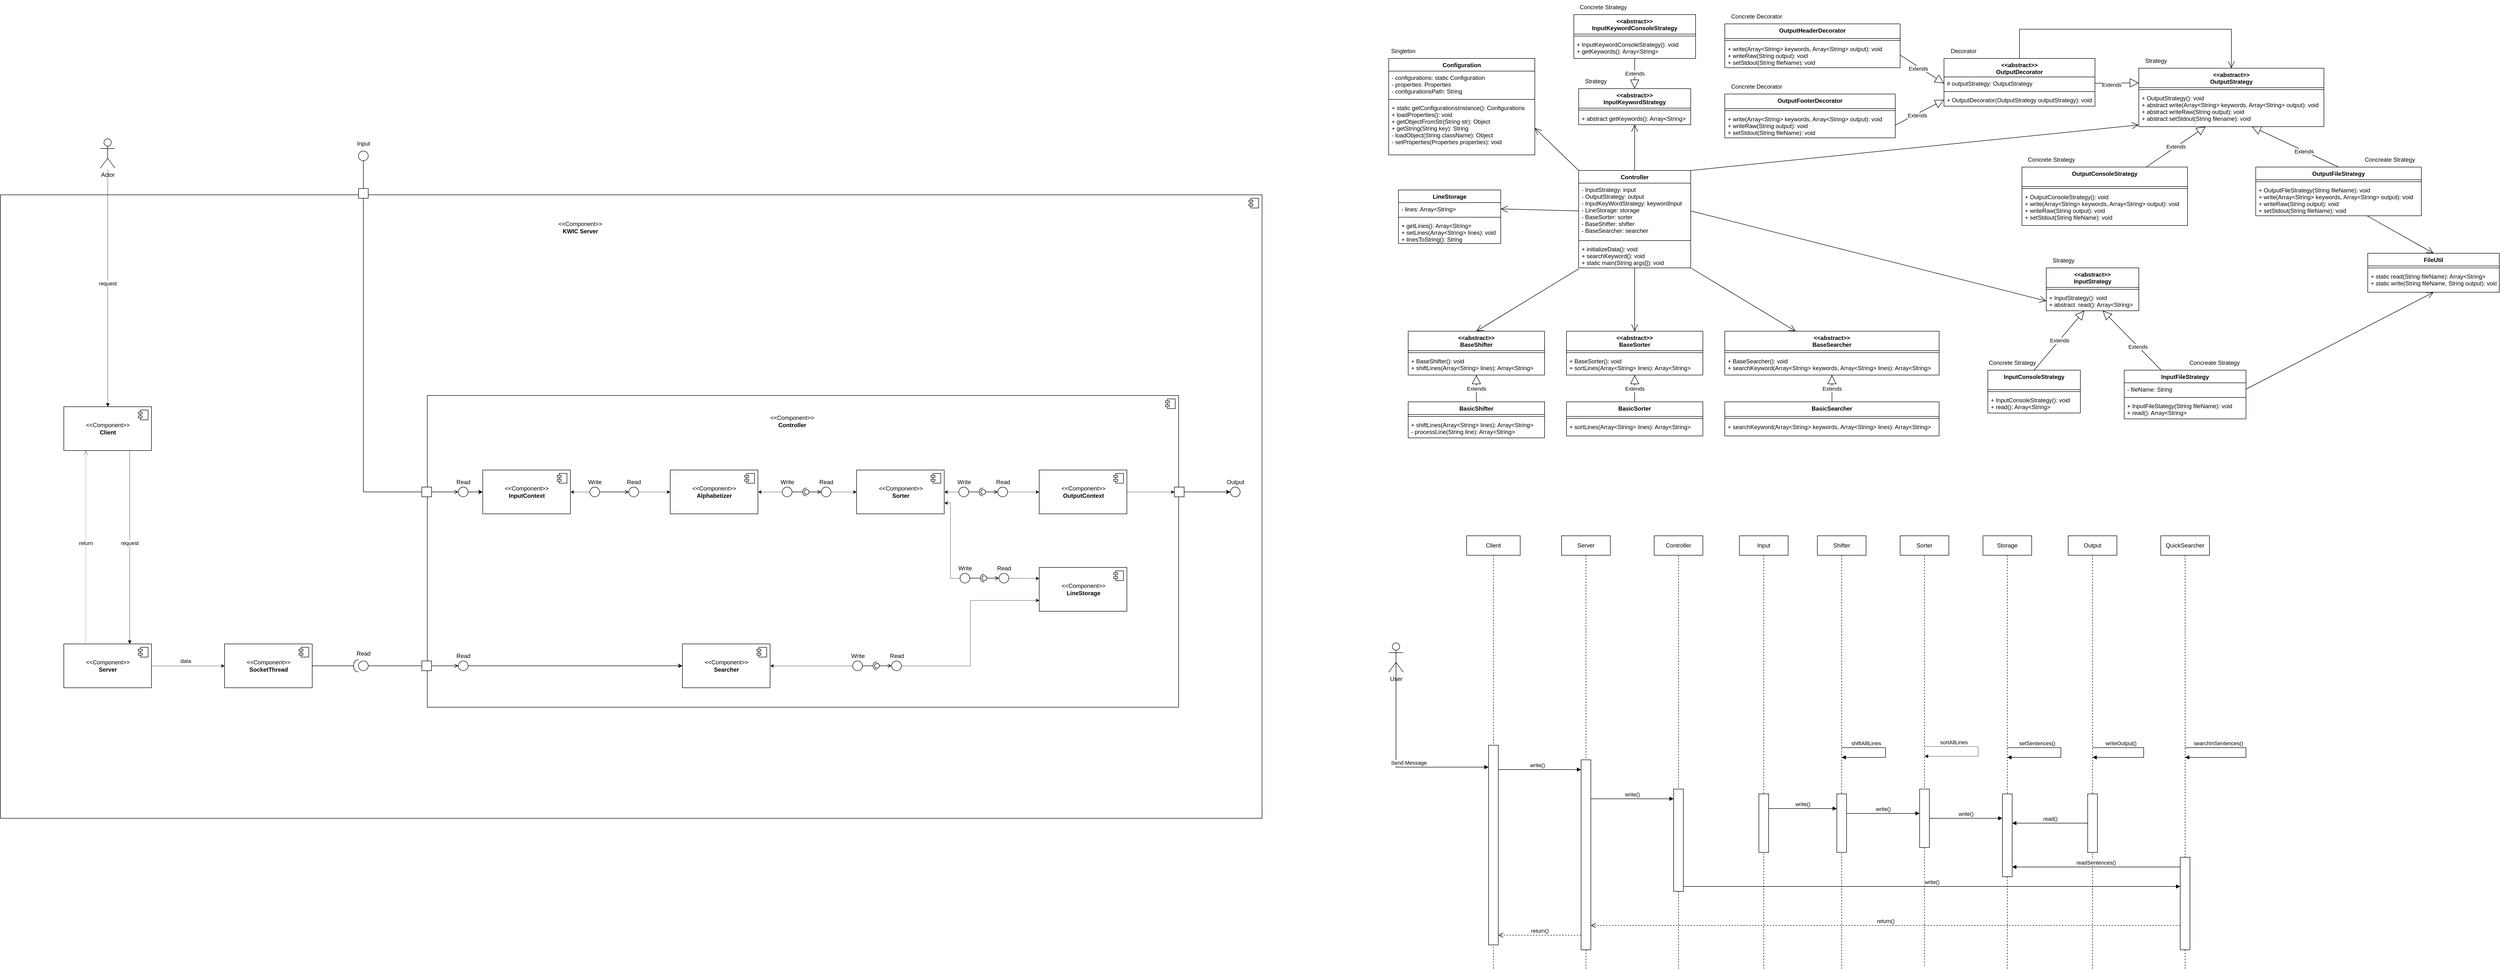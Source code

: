 <mxfile version="20.8.20" type="github">
  <diagram name="Page-1" id="M1N77A8SEbwR25gpDlti">
    <mxGraphModel dx="6587" dy="2831" grid="1" gridSize="10" guides="1" tooltips="1" connect="1" arrows="1" fold="1" page="1" pageScale="1" pageWidth="850" pageHeight="1100" math="0" shadow="0">
      <root>
        <mxCell id="0" />
        <mxCell id="1" parent="0" />
        <mxCell id="Gpwyclo6pSOTD7JVawwi-1" value="Controller" style="swimlane;fontStyle=1;align=center;verticalAlign=top;childLayout=stackLayout;horizontal=1;startSize=26;horizontalStack=0;resizeParent=1;resizeParentMax=0;resizeLast=0;collapsible=1;marginBottom=0;" parent="1" vertex="1">
          <mxGeometry x="430" y="320" width="230" height="200" as="geometry" />
        </mxCell>
        <mxCell id="Gpwyclo6pSOTD7JVawwi-2" value="- InputStrategy: input&#xa;- OutputStrategy: output&#xa;- InputKeyWordStrategy: keywordInput&#xa;- LineStorage: storage&#xa;- BaseSorter: sorter&#xa;- BaseShifter: shifter&#xa;- BaseSearcher: searcher&#xa;" style="text;strokeColor=none;fillColor=none;align=left;verticalAlign=top;spacingLeft=4;spacingRight=4;overflow=hidden;rotatable=0;points=[[0,0.5],[1,0.5]];portConstraint=eastwest;" parent="Gpwyclo6pSOTD7JVawwi-1" vertex="1">
          <mxGeometry y="26" width="230" height="114" as="geometry" />
        </mxCell>
        <mxCell id="Gpwyclo6pSOTD7JVawwi-3" value="" style="line;strokeWidth=1;fillColor=none;align=left;verticalAlign=middle;spacingTop=-1;spacingLeft=3;spacingRight=3;rotatable=0;labelPosition=right;points=[];portConstraint=eastwest;strokeColor=inherit;" parent="Gpwyclo6pSOTD7JVawwi-1" vertex="1">
          <mxGeometry y="140" width="230" height="8" as="geometry" />
        </mxCell>
        <mxCell id="Gpwyclo6pSOTD7JVawwi-4" value="+ initializeData(): void&#xa;+ searchKeyword(): void&#xa;+ static main(String args[]): void" style="text;strokeColor=none;fillColor=none;align=left;verticalAlign=top;spacingLeft=4;spacingRight=4;overflow=hidden;rotatable=0;points=[[0,0.5],[1,0.5]];portConstraint=eastwest;" parent="Gpwyclo6pSOTD7JVawwi-1" vertex="1">
          <mxGeometry y="148" width="230" height="52" as="geometry" />
        </mxCell>
        <mxCell id="Gpwyclo6pSOTD7JVawwi-9" value="&lt;&lt;abstract&gt;&gt;&#xa;BaseShifter" style="swimlane;fontStyle=1;align=center;verticalAlign=top;childLayout=stackLayout;horizontal=1;startSize=40;horizontalStack=0;resizeParent=1;resizeParentMax=0;resizeLast=0;collapsible=1;marginBottom=0;" parent="1" vertex="1">
          <mxGeometry x="80" y="650" width="280" height="90" as="geometry" />
        </mxCell>
        <mxCell id="Gpwyclo6pSOTD7JVawwi-11" value="" style="line;strokeWidth=1;fillColor=none;align=left;verticalAlign=middle;spacingTop=-1;spacingLeft=3;spacingRight=3;rotatable=0;labelPosition=right;points=[];portConstraint=eastwest;strokeColor=inherit;" parent="Gpwyclo6pSOTD7JVawwi-9" vertex="1">
          <mxGeometry y="40" width="280" height="8" as="geometry" />
        </mxCell>
        <mxCell id="Gpwyclo6pSOTD7JVawwi-12" value="+ BaseShifter(): void&#xa;+ shiftLines(Array&lt;String&gt; lines): Array&lt;String&gt;&#xa;" style="text;strokeColor=none;fillColor=none;align=left;verticalAlign=top;spacingLeft=4;spacingRight=4;overflow=hidden;rotatable=0;points=[[0,0.5],[1,0.5]];portConstraint=eastwest;" parent="Gpwyclo6pSOTD7JVawwi-9" vertex="1">
          <mxGeometry y="48" width="280" height="42" as="geometry" />
        </mxCell>
        <mxCell id="Gpwyclo6pSOTD7JVawwi-13" value="BasicShifter" style="swimlane;fontStyle=1;align=center;verticalAlign=top;childLayout=stackLayout;horizontal=1;startSize=26;horizontalStack=0;resizeParent=1;resizeParentMax=0;resizeLast=0;collapsible=1;marginBottom=0;" parent="1" vertex="1">
          <mxGeometry x="80" y="795" width="280" height="74" as="geometry" />
        </mxCell>
        <mxCell id="Gpwyclo6pSOTD7JVawwi-15" value="" style="line;strokeWidth=1;fillColor=none;align=left;verticalAlign=middle;spacingTop=-1;spacingLeft=3;spacingRight=3;rotatable=0;labelPosition=right;points=[];portConstraint=eastwest;strokeColor=inherit;" parent="Gpwyclo6pSOTD7JVawwi-13" vertex="1">
          <mxGeometry y="26" width="280" height="8" as="geometry" />
        </mxCell>
        <mxCell id="Gpwyclo6pSOTD7JVawwi-16" value="+ shiftLines(Array&lt;String&gt; lines): Array&lt;String&gt;&#xa;- processLine(String line): Array&lt;String&gt;&#xa;" style="text;strokeColor=none;fillColor=none;align=left;verticalAlign=top;spacingLeft=4;spacingRight=4;overflow=hidden;rotatable=0;points=[[0,0.5],[1,0.5]];portConstraint=eastwest;" parent="Gpwyclo6pSOTD7JVawwi-13" vertex="1">
          <mxGeometry y="34" width="280" height="40" as="geometry" />
        </mxCell>
        <mxCell id="VLI7Did6MFZ0le4wz7cy-1" value="&lt;&lt;abstract&gt;&gt;&#xa;BaseSorter" style="swimlane;fontStyle=1;align=center;verticalAlign=top;childLayout=stackLayout;horizontal=1;startSize=40;horizontalStack=0;resizeParent=1;resizeParentMax=0;resizeLast=0;collapsible=1;marginBottom=0;" parent="1" vertex="1">
          <mxGeometry x="405" y="650" width="280" height="90" as="geometry" />
        </mxCell>
        <mxCell id="VLI7Did6MFZ0le4wz7cy-2" value="" style="line;strokeWidth=1;fillColor=none;align=left;verticalAlign=middle;spacingTop=-1;spacingLeft=3;spacingRight=3;rotatable=0;labelPosition=right;points=[];portConstraint=eastwest;strokeColor=inherit;" parent="VLI7Did6MFZ0le4wz7cy-1" vertex="1">
          <mxGeometry y="40" width="280" height="8" as="geometry" />
        </mxCell>
        <mxCell id="VLI7Did6MFZ0le4wz7cy-3" value="+ BaseSorter(): void&#xa;+ sortLines(Array&lt;String&gt; lines): Array&lt;String&gt;&#xa;" style="text;strokeColor=none;fillColor=none;align=left;verticalAlign=top;spacingLeft=4;spacingRight=4;overflow=hidden;rotatable=0;points=[[0,0.5],[1,0.5]];portConstraint=eastwest;" parent="VLI7Did6MFZ0le4wz7cy-1" vertex="1">
          <mxGeometry y="48" width="280" height="42" as="geometry" />
        </mxCell>
        <mxCell id="VLI7Did6MFZ0le4wz7cy-4" value="BasicSorter" style="swimlane;fontStyle=1;align=center;verticalAlign=top;childLayout=stackLayout;horizontal=1;startSize=30;horizontalStack=0;resizeParent=1;resizeParentMax=0;resizeLast=0;collapsible=1;marginBottom=0;" parent="1" vertex="1">
          <mxGeometry x="405" y="795" width="280" height="70" as="geometry" />
        </mxCell>
        <mxCell id="VLI7Did6MFZ0le4wz7cy-5" value="" style="line;strokeWidth=1;fillColor=none;align=left;verticalAlign=middle;spacingTop=-1;spacingLeft=3;spacingRight=3;rotatable=0;labelPosition=right;points=[];portConstraint=eastwest;strokeColor=inherit;" parent="VLI7Did6MFZ0le4wz7cy-4" vertex="1">
          <mxGeometry y="30" width="280" height="8" as="geometry" />
        </mxCell>
        <mxCell id="VLI7Did6MFZ0le4wz7cy-6" value="+ sortLines(Array&lt;String&gt; lines): Array&lt;String&gt;&#xa;" style="text;strokeColor=none;fillColor=none;align=left;verticalAlign=top;spacingLeft=4;spacingRight=4;overflow=hidden;rotatable=0;points=[[0,0.5],[1,0.5]];portConstraint=eastwest;" parent="VLI7Did6MFZ0le4wz7cy-4" vertex="1">
          <mxGeometry y="38" width="280" height="32" as="geometry" />
        </mxCell>
        <mxCell id="VLI7Did6MFZ0le4wz7cy-7" value="&lt;&lt;abstract&gt;&gt;&#xa;BaseSearcher" style="swimlane;fontStyle=1;align=center;verticalAlign=top;childLayout=stackLayout;horizontal=1;startSize=40;horizontalStack=0;resizeParent=1;resizeParentMax=0;resizeLast=0;collapsible=1;marginBottom=0;" parent="1" vertex="1">
          <mxGeometry x="730" y="650" width="440" height="90" as="geometry" />
        </mxCell>
        <mxCell id="VLI7Did6MFZ0le4wz7cy-8" value="" style="line;strokeWidth=1;fillColor=none;align=left;verticalAlign=middle;spacingTop=-1;spacingLeft=3;spacingRight=3;rotatable=0;labelPosition=right;points=[];portConstraint=eastwest;strokeColor=inherit;" parent="VLI7Did6MFZ0le4wz7cy-7" vertex="1">
          <mxGeometry y="40" width="440" height="8" as="geometry" />
        </mxCell>
        <mxCell id="VLI7Did6MFZ0le4wz7cy-9" value="+ BaseSearcher(): void&#xa;+ searchKeyword(Array&lt;String&gt; keywords, Array&lt;String&gt; lines): Array&lt;String&gt;&#xa;" style="text;strokeColor=none;fillColor=none;align=left;verticalAlign=top;spacingLeft=4;spacingRight=4;overflow=hidden;rotatable=0;points=[[0,0.5],[1,0.5]];portConstraint=eastwest;" parent="VLI7Did6MFZ0le4wz7cy-7" vertex="1">
          <mxGeometry y="48" width="440" height="42" as="geometry" />
        </mxCell>
        <mxCell id="VLI7Did6MFZ0le4wz7cy-10" value="BasicSearcher" style="swimlane;fontStyle=1;align=center;verticalAlign=top;childLayout=stackLayout;horizontal=1;startSize=30;horizontalStack=0;resizeParent=1;resizeParentMax=0;resizeLast=0;collapsible=1;marginBottom=0;" parent="1" vertex="1">
          <mxGeometry x="730" y="795" width="440" height="70" as="geometry" />
        </mxCell>
        <mxCell id="VLI7Did6MFZ0le4wz7cy-11" value="" style="line;strokeWidth=1;fillColor=none;align=left;verticalAlign=middle;spacingTop=-1;spacingLeft=3;spacingRight=3;rotatable=0;labelPosition=right;points=[];portConstraint=eastwest;strokeColor=inherit;" parent="VLI7Did6MFZ0le4wz7cy-10" vertex="1">
          <mxGeometry y="30" width="440" height="8" as="geometry" />
        </mxCell>
        <mxCell id="VLI7Did6MFZ0le4wz7cy-12" value="+ searchKeyword(Array&lt;String&gt; keywords, Array&lt;String&gt; lines): Array&lt;String&gt;&#xa;" style="text;strokeColor=none;fillColor=none;align=left;verticalAlign=top;spacingLeft=4;spacingRight=4;overflow=hidden;rotatable=0;points=[[0,0.5],[1,0.5]];portConstraint=eastwest;" parent="VLI7Did6MFZ0le4wz7cy-10" vertex="1">
          <mxGeometry y="38" width="440" height="32" as="geometry" />
        </mxCell>
        <mxCell id="VLI7Did6MFZ0le4wz7cy-13" value="" style="endArrow=open;endFill=1;endSize=12;html=1;rounded=0;exitX=0;exitY=1.038;exitDx=0;exitDy=0;entryX=0.5;entryY=0;entryDx=0;entryDy=0;exitPerimeter=0;" parent="1" source="Gpwyclo6pSOTD7JVawwi-4" target="Gpwyclo6pSOTD7JVawwi-9" edge="1">
          <mxGeometry width="160" relative="1" as="geometry">
            <mxPoint x="610" y="470" as="sourcePoint" />
            <mxPoint x="770" y="470" as="targetPoint" />
          </mxGeometry>
        </mxCell>
        <mxCell id="VLI7Did6MFZ0le4wz7cy-14" value="" style="endArrow=open;endFill=1;endSize=12;html=1;rounded=0;exitX=0.5;exitY=1;exitDx=0;exitDy=0;" parent="1" source="Gpwyclo6pSOTD7JVawwi-1" target="VLI7Did6MFZ0le4wz7cy-1" edge="1">
          <mxGeometry width="160" relative="1" as="geometry">
            <mxPoint x="440" y="416.988" as="sourcePoint" />
            <mxPoint x="200" y="515" as="targetPoint" />
          </mxGeometry>
        </mxCell>
        <mxCell id="VLI7Did6MFZ0le4wz7cy-15" value="" style="endArrow=open;endFill=1;endSize=12;html=1;rounded=0;exitX=1;exitY=1;exitDx=0;exitDy=0;" parent="1" source="Gpwyclo6pSOTD7JVawwi-1" target="VLI7Did6MFZ0le4wz7cy-7" edge="1">
          <mxGeometry width="160" relative="1" as="geometry">
            <mxPoint x="450" y="426.988" as="sourcePoint" />
            <mxPoint x="210" y="525" as="targetPoint" />
          </mxGeometry>
        </mxCell>
        <mxCell id="VLI7Did6MFZ0le4wz7cy-16" value="&lt;&lt;abstract&gt;&gt;&#xa;InputStrategy" style="swimlane;fontStyle=1;align=center;verticalAlign=top;childLayout=stackLayout;horizontal=1;startSize=40;horizontalStack=0;resizeParent=1;resizeParentMax=0;resizeLast=0;collapsible=1;marginBottom=0;" parent="1" vertex="1">
          <mxGeometry x="1390" y="520" width="190" height="88" as="geometry" />
        </mxCell>
        <mxCell id="VLI7Did6MFZ0le4wz7cy-18" value="" style="line;strokeWidth=1;fillColor=none;align=left;verticalAlign=middle;spacingTop=-1;spacingLeft=3;spacingRight=3;rotatable=0;labelPosition=right;points=[];portConstraint=eastwest;strokeColor=inherit;" parent="VLI7Did6MFZ0le4wz7cy-16" vertex="1">
          <mxGeometry y="40" width="190" height="8" as="geometry" />
        </mxCell>
        <mxCell id="VLI7Did6MFZ0le4wz7cy-19" value="+ InputStrategy(): void&#xa;+ abstract  read(): Array&lt;String&gt;&#xa;" style="text;strokeColor=none;fillColor=none;align=left;verticalAlign=top;spacingLeft=4;spacingRight=4;overflow=hidden;rotatable=0;points=[[0,0.5],[1,0.5]];portConstraint=eastwest;" parent="VLI7Did6MFZ0le4wz7cy-16" vertex="1">
          <mxGeometry y="48" width="190" height="40" as="geometry" />
        </mxCell>
        <mxCell id="VLI7Did6MFZ0le4wz7cy-20" value="Strategy" style="text;html=1;align=center;verticalAlign=middle;resizable=0;points=[];autosize=1;strokeColor=none;fillColor=none;" parent="1" vertex="1">
          <mxGeometry x="1390" y="490" width="70" height="30" as="geometry" />
        </mxCell>
        <mxCell id="VLI7Did6MFZ0le4wz7cy-25" value="InputFileStrategy" style="swimlane;fontStyle=1;align=center;verticalAlign=top;childLayout=stackLayout;horizontal=1;startSize=26;horizontalStack=0;resizeParent=1;resizeParentMax=0;resizeLast=0;collapsible=1;marginBottom=0;" parent="1" vertex="1">
          <mxGeometry x="1550" y="730" width="250" height="100" as="geometry" />
        </mxCell>
        <mxCell id="VLI7Did6MFZ0le4wz7cy-26" value="- fileName: String" style="text;strokeColor=none;fillColor=none;align=left;verticalAlign=top;spacingLeft=4;spacingRight=4;overflow=hidden;rotatable=0;points=[[0,0.5],[1,0.5]];portConstraint=eastwest;" parent="VLI7Did6MFZ0le4wz7cy-25" vertex="1">
          <mxGeometry y="26" width="250" height="26" as="geometry" />
        </mxCell>
        <mxCell id="VLI7Did6MFZ0le4wz7cy-27" value="" style="line;strokeWidth=1;fillColor=none;align=left;verticalAlign=middle;spacingTop=-1;spacingLeft=3;spacingRight=3;rotatable=0;labelPosition=right;points=[];portConstraint=eastwest;strokeColor=inherit;" parent="VLI7Did6MFZ0le4wz7cy-25" vertex="1">
          <mxGeometry y="52" width="250" height="8" as="geometry" />
        </mxCell>
        <mxCell id="VLI7Did6MFZ0le4wz7cy-28" value="+ InputFileStategy(String fileName): void&#xa;+ read(): Array&lt;String&gt;" style="text;strokeColor=none;fillColor=none;align=left;verticalAlign=top;spacingLeft=4;spacingRight=4;overflow=hidden;rotatable=0;points=[[0,0.5],[1,0.5]];portConstraint=eastwest;" parent="VLI7Did6MFZ0le4wz7cy-25" vertex="1">
          <mxGeometry y="60" width="250" height="40" as="geometry" />
        </mxCell>
        <mxCell id="VLI7Did6MFZ0le4wz7cy-29" value="Concreate Strategy" style="text;html=1;align=center;verticalAlign=middle;resizable=0;points=[];autosize=1;strokeColor=none;fillColor=none;" parent="1" vertex="1">
          <mxGeometry x="1670" y="700" width="130" height="30" as="geometry" />
        </mxCell>
        <mxCell id="VLI7Did6MFZ0le4wz7cy-31" value="InputConsoleStrategy" style="swimlane;fontStyle=1;align=center;verticalAlign=top;childLayout=stackLayout;horizontal=1;startSize=40;horizontalStack=0;resizeParent=1;resizeParentMax=0;resizeLast=0;collapsible=1;marginBottom=0;" parent="1" vertex="1">
          <mxGeometry x="1270" y="730" width="190" height="88" as="geometry" />
        </mxCell>
        <mxCell id="VLI7Did6MFZ0le4wz7cy-32" value="" style="line;strokeWidth=1;fillColor=none;align=left;verticalAlign=middle;spacingTop=-1;spacingLeft=3;spacingRight=3;rotatable=0;labelPosition=right;points=[];portConstraint=eastwest;strokeColor=inherit;" parent="VLI7Did6MFZ0le4wz7cy-31" vertex="1">
          <mxGeometry y="40" width="190" height="8" as="geometry" />
        </mxCell>
        <mxCell id="VLI7Did6MFZ0le4wz7cy-33" value="+ InputConsoleStrategy(): void&#xa;+ read(): Array&lt;String&gt;&#xa;" style="text;strokeColor=none;fillColor=none;align=left;verticalAlign=top;spacingLeft=4;spacingRight=4;overflow=hidden;rotatable=0;points=[[0,0.5],[1,0.5]];portConstraint=eastwest;" parent="VLI7Did6MFZ0le4wz7cy-31" vertex="1">
          <mxGeometry y="48" width="190" height="40" as="geometry" />
        </mxCell>
        <mxCell id="VLI7Did6MFZ0le4wz7cy-34" value="Concrete Strategy" style="text;html=1;align=center;verticalAlign=middle;resizable=0;points=[];autosize=1;strokeColor=none;fillColor=none;" parent="1" vertex="1">
          <mxGeometry x="1260" y="700" width="120" height="30" as="geometry" />
        </mxCell>
        <mxCell id="VLI7Did6MFZ0le4wz7cy-35" value="Extends" style="endArrow=block;endSize=16;endFill=0;html=1;rounded=0;exitX=0.5;exitY=0;exitDx=0;exitDy=0;" parent="1" source="VLI7Did6MFZ0le4wz7cy-31" target="VLI7Did6MFZ0le4wz7cy-19" edge="1">
          <mxGeometry width="160" relative="1" as="geometry">
            <mxPoint x="1080" y="626" as="sourcePoint" />
            <mxPoint x="1240" y="626" as="targetPoint" />
          </mxGeometry>
        </mxCell>
        <mxCell id="VLI7Did6MFZ0le4wz7cy-36" value="Extends" style="endArrow=block;endSize=16;endFill=0;html=1;rounded=0;entryX=0.611;entryY=1;entryDx=0;entryDy=0;entryPerimeter=0;" parent="1" source="VLI7Did6MFZ0le4wz7cy-25" target="VLI7Did6MFZ0le4wz7cy-19" edge="1">
          <mxGeometry x="-0.206" y="1" width="160" relative="1" as="geometry">
            <mxPoint x="1402.5" y="602" as="sourcePoint" />
            <mxPoint x="1490" y="526" as="targetPoint" />
            <mxPoint as="offset" />
          </mxGeometry>
        </mxCell>
        <mxCell id="VLI7Did6MFZ0le4wz7cy-37" value="&lt;&lt;abstract&gt;&gt;&#xa;OutputStrategy&#xa;" style="swimlane;fontStyle=1;align=center;verticalAlign=top;childLayout=stackLayout;horizontal=1;startSize=40;horizontalStack=0;resizeParent=1;resizeParentMax=0;resizeLast=0;collapsible=1;marginBottom=0;" parent="1" vertex="1">
          <mxGeometry x="1580" y="110" width="380" height="120" as="geometry" />
        </mxCell>
        <mxCell id="VLI7Did6MFZ0le4wz7cy-38" value="" style="line;strokeWidth=1;fillColor=none;align=left;verticalAlign=middle;spacingTop=-1;spacingLeft=3;spacingRight=3;rotatable=0;labelPosition=right;points=[];portConstraint=eastwest;strokeColor=inherit;" parent="VLI7Did6MFZ0le4wz7cy-37" vertex="1">
          <mxGeometry y="40" width="380" height="8" as="geometry" />
        </mxCell>
        <mxCell id="VLI7Did6MFZ0le4wz7cy-39" value="+ OutputStrategy(): void&#xa;+ abstract write(Array&lt;String&gt; keywords, Array&lt;String&gt; output): void&#xa;+ abstract writeRaw(String output): void&#xa;+ abstract setStdout(String filename): void" style="text;strokeColor=none;fillColor=none;align=left;verticalAlign=top;spacingLeft=4;spacingRight=4;overflow=hidden;rotatable=0;points=[[0,0.5],[1,0.5]];portConstraint=eastwest;" parent="VLI7Did6MFZ0le4wz7cy-37" vertex="1">
          <mxGeometry y="48" width="380" height="72" as="geometry" />
        </mxCell>
        <mxCell id="VLI7Did6MFZ0le4wz7cy-40" value="Strategy" style="text;html=1;align=center;verticalAlign=middle;resizable=0;points=[];autosize=1;strokeColor=none;fillColor=none;" parent="1" vertex="1">
          <mxGeometry x="1580" y="80" width="70" height="30" as="geometry" />
        </mxCell>
        <mxCell id="VLI7Did6MFZ0le4wz7cy-41" value="OutputFileStrategy" style="swimlane;fontStyle=1;align=center;verticalAlign=top;childLayout=stackLayout;horizontal=1;startSize=26;horizontalStack=0;resizeParent=1;resizeParentMax=0;resizeLast=0;collapsible=1;marginBottom=0;" parent="1" vertex="1">
          <mxGeometry x="1820" y="313" width="340" height="100" as="geometry" />
        </mxCell>
        <mxCell id="VLI7Did6MFZ0le4wz7cy-43" value="" style="line;strokeWidth=1;fillColor=none;align=left;verticalAlign=middle;spacingTop=-1;spacingLeft=3;spacingRight=3;rotatable=0;labelPosition=right;points=[];portConstraint=eastwest;strokeColor=inherit;" parent="VLI7Did6MFZ0le4wz7cy-41" vertex="1">
          <mxGeometry y="26" width="340" height="8" as="geometry" />
        </mxCell>
        <mxCell id="VLI7Did6MFZ0le4wz7cy-44" value="+ OutputFileStrategy(String fileName): void&#xa;+ write(Array&lt;String&gt; keywords, Array&lt;String&gt; output): void&#xa;+ writeRaw(String output): void&#xa;+ setStdout(String fileName): void" style="text;strokeColor=none;fillColor=none;align=left;verticalAlign=top;spacingLeft=4;spacingRight=4;overflow=hidden;rotatable=0;points=[[0,0.5],[1,0.5]];portConstraint=eastwest;" parent="VLI7Did6MFZ0le4wz7cy-41" vertex="1">
          <mxGeometry y="34" width="340" height="66" as="geometry" />
        </mxCell>
        <mxCell id="VLI7Did6MFZ0le4wz7cy-45" value="Concreate Strategy" style="text;html=1;align=center;verticalAlign=middle;resizable=0;points=[];autosize=1;strokeColor=none;fillColor=none;" parent="1" vertex="1">
          <mxGeometry x="2030" y="283" width="130" height="30" as="geometry" />
        </mxCell>
        <mxCell id="VLI7Did6MFZ0le4wz7cy-46" value="OutputConsoleStrategy" style="swimlane;fontStyle=1;align=center;verticalAlign=top;childLayout=stackLayout;horizontal=1;startSize=40;horizontalStack=0;resizeParent=1;resizeParentMax=0;resizeLast=0;collapsible=1;marginBottom=0;" parent="1" vertex="1">
          <mxGeometry x="1340" y="313" width="340" height="120" as="geometry" />
        </mxCell>
        <mxCell id="VLI7Did6MFZ0le4wz7cy-47" value="" style="line;strokeWidth=1;fillColor=none;align=left;verticalAlign=middle;spacingTop=-1;spacingLeft=3;spacingRight=3;rotatable=0;labelPosition=right;points=[];portConstraint=eastwest;strokeColor=inherit;" parent="VLI7Did6MFZ0le4wz7cy-46" vertex="1">
          <mxGeometry y="40" width="340" height="8" as="geometry" />
        </mxCell>
        <mxCell id="VLI7Did6MFZ0le4wz7cy-48" value="+ OutputConsoleStrategy(): void&#xa;+ write(Array&lt;String&gt; keywords, Array&lt;String&gt; output): void&#xa;+ writeRaw(String output): void&#xa;+ setStdout(String fileName): void&#xa;" style="text;strokeColor=none;fillColor=none;align=left;verticalAlign=top;spacingLeft=4;spacingRight=4;overflow=hidden;rotatable=0;points=[[0,0.5],[1,0.5]];portConstraint=eastwest;" parent="VLI7Did6MFZ0le4wz7cy-46" vertex="1">
          <mxGeometry y="48" width="340" height="72" as="geometry" />
        </mxCell>
        <mxCell id="VLI7Did6MFZ0le4wz7cy-49" value="Concrete Strategy" style="text;html=1;align=center;verticalAlign=middle;resizable=0;points=[];autosize=1;strokeColor=none;fillColor=none;" parent="1" vertex="1">
          <mxGeometry x="1340" y="283" width="120" height="30" as="geometry" />
        </mxCell>
        <mxCell id="VLI7Did6MFZ0le4wz7cy-50" value="Extends" style="endArrow=block;endSize=16;endFill=0;html=1;rounded=0;exitX=0.75;exitY=0;exitDx=0;exitDy=0;" parent="1" source="VLI7Did6MFZ0le4wz7cy-46" target="VLI7Did6MFZ0le4wz7cy-39" edge="1">
          <mxGeometry width="160" relative="1" as="geometry">
            <mxPoint x="1090" y="300" as="sourcePoint" />
            <mxPoint x="1250" y="300" as="targetPoint" />
          </mxGeometry>
        </mxCell>
        <mxCell id="VLI7Did6MFZ0le4wz7cy-51" value="Extends" style="endArrow=block;endSize=16;endFill=0;html=1;rounded=0;entryX=0.611;entryY=1;entryDx=0;entryDy=0;entryPerimeter=0;exitX=0.5;exitY=0;exitDx=0;exitDy=0;" parent="1" source="VLI7Did6MFZ0le4wz7cy-41" target="VLI7Did6MFZ0le4wz7cy-39" edge="1">
          <mxGeometry x="-0.206" y="1" width="160" relative="1" as="geometry">
            <mxPoint x="1412.5" y="276" as="sourcePoint" />
            <mxPoint x="1500" y="200" as="targetPoint" />
            <mxPoint as="offset" />
          </mxGeometry>
        </mxCell>
        <mxCell id="VLI7Did6MFZ0le4wz7cy-52" value="FileUtil" style="swimlane;fontStyle=1;align=center;verticalAlign=top;childLayout=stackLayout;horizontal=1;startSize=26;horizontalStack=0;resizeParent=1;resizeParentMax=0;resizeLast=0;collapsible=1;marginBottom=0;" parent="1" vertex="1">
          <mxGeometry x="2050" y="490" width="270" height="80" as="geometry" />
        </mxCell>
        <mxCell id="VLI7Did6MFZ0le4wz7cy-54" value="" style="line;strokeWidth=1;fillColor=none;align=left;verticalAlign=middle;spacingTop=-1;spacingLeft=3;spacingRight=3;rotatable=0;labelPosition=right;points=[];portConstraint=eastwest;strokeColor=inherit;" parent="VLI7Did6MFZ0le4wz7cy-52" vertex="1">
          <mxGeometry y="26" width="270" height="8" as="geometry" />
        </mxCell>
        <mxCell id="VLI7Did6MFZ0le4wz7cy-55" value="+ static read(String fileName): Array&lt;String&gt;&#xa;+ static write(String fileName, String output): void&#xa;" style="text;strokeColor=none;fillColor=none;align=left;verticalAlign=top;spacingLeft=4;spacingRight=4;overflow=hidden;rotatable=0;points=[[0,0.5],[1,0.5]];portConstraint=eastwest;" parent="VLI7Did6MFZ0le4wz7cy-52" vertex="1">
          <mxGeometry y="34" width="270" height="46" as="geometry" />
        </mxCell>
        <mxCell id="VLI7Did6MFZ0le4wz7cy-56" value="" style="endArrow=open;endFill=1;endSize=12;html=1;rounded=0;exitX=1;exitY=0.5;exitDx=0;exitDy=0;entryX=0.5;entryY=1;entryDx=0;entryDy=0;" parent="1" source="VLI7Did6MFZ0le4wz7cy-26" target="VLI7Did6MFZ0le4wz7cy-52" edge="1">
          <mxGeometry width="160" relative="1" as="geometry">
            <mxPoint x="1370" y="440" as="sourcePoint" />
            <mxPoint x="1530" y="440" as="targetPoint" />
          </mxGeometry>
        </mxCell>
        <mxCell id="VLI7Did6MFZ0le4wz7cy-57" value="" style="endArrow=open;endFill=1;endSize=12;html=1;rounded=0;entryX=0.5;entryY=0;entryDx=0;entryDy=0;" parent="1" source="VLI7Did6MFZ0le4wz7cy-44" target="VLI7Did6MFZ0le4wz7cy-52" edge="1">
          <mxGeometry width="160" relative="1" as="geometry">
            <mxPoint x="1910" y="400" as="sourcePoint" />
            <mxPoint x="1891.828" y="530" as="targetPoint" />
          </mxGeometry>
        </mxCell>
        <mxCell id="VLI7Did6MFZ0le4wz7cy-58" value="LineStorage" style="swimlane;fontStyle=1;align=center;verticalAlign=top;childLayout=stackLayout;horizontal=1;startSize=26;horizontalStack=0;resizeParent=1;resizeParentMax=0;resizeLast=0;collapsible=1;marginBottom=0;" parent="1" vertex="1">
          <mxGeometry x="60" y="360" width="210" height="110" as="geometry" />
        </mxCell>
        <mxCell id="VLI7Did6MFZ0le4wz7cy-59" value="- lines: Array&lt;String&gt;" style="text;strokeColor=none;fillColor=none;align=left;verticalAlign=top;spacingLeft=4;spacingRight=4;overflow=hidden;rotatable=0;points=[[0,0.5],[1,0.5]];portConstraint=eastwest;" parent="VLI7Did6MFZ0le4wz7cy-58" vertex="1">
          <mxGeometry y="26" width="210" height="26" as="geometry" />
        </mxCell>
        <mxCell id="VLI7Did6MFZ0le4wz7cy-60" value="" style="line;strokeWidth=1;fillColor=none;align=left;verticalAlign=middle;spacingTop=-1;spacingLeft=3;spacingRight=3;rotatable=0;labelPosition=right;points=[];portConstraint=eastwest;strokeColor=inherit;" parent="VLI7Did6MFZ0le4wz7cy-58" vertex="1">
          <mxGeometry y="52" width="210" height="8" as="geometry" />
        </mxCell>
        <mxCell id="VLI7Did6MFZ0le4wz7cy-61" value="+ getLines(): Array&lt;String&gt;&#xa;+ setLines(Array&lt;String&gt; lines): void&#xa;+ linesToString(): String&#xa;" style="text;strokeColor=none;fillColor=none;align=left;verticalAlign=top;spacingLeft=4;spacingRight=4;overflow=hidden;rotatable=0;points=[[0,0.5],[1,0.5]];portConstraint=eastwest;" parent="VLI7Did6MFZ0le4wz7cy-58" vertex="1">
          <mxGeometry y="60" width="210" height="50" as="geometry" />
        </mxCell>
        <mxCell id="VLI7Did6MFZ0le4wz7cy-62" value="Configuration" style="swimlane;fontStyle=1;align=center;verticalAlign=top;childLayout=stackLayout;horizontal=1;startSize=26;horizontalStack=0;resizeParent=1;resizeParentMax=0;resizeLast=0;collapsible=1;marginBottom=0;" parent="1" vertex="1">
          <mxGeometry x="40" y="90" width="300" height="198" as="geometry" />
        </mxCell>
        <mxCell id="VLI7Did6MFZ0le4wz7cy-63" value="- configurations: static Configuration&#xa;- properties: Properties&#xa;- configurationsPath: String" style="text;strokeColor=none;fillColor=none;align=left;verticalAlign=top;spacingLeft=4;spacingRight=4;overflow=hidden;rotatable=0;points=[[0,0.5],[1,0.5]];portConstraint=eastwest;" parent="VLI7Did6MFZ0le4wz7cy-62" vertex="1">
          <mxGeometry y="26" width="300" height="54" as="geometry" />
        </mxCell>
        <mxCell id="VLI7Did6MFZ0le4wz7cy-64" value="" style="line;strokeWidth=1;fillColor=none;align=left;verticalAlign=middle;spacingTop=-1;spacingLeft=3;spacingRight=3;rotatable=0;labelPosition=right;points=[];portConstraint=eastwest;strokeColor=inherit;" parent="VLI7Did6MFZ0le4wz7cy-62" vertex="1">
          <mxGeometry y="80" width="300" height="8" as="geometry" />
        </mxCell>
        <mxCell id="VLI7Did6MFZ0le4wz7cy-65" value="+ static getConfigurationsInstance(): Configurations&#xa;+ loadProperties(): void&#xa;+ getObjectFromStr(String str): Object&#xa;+ getString(String key): String&#xa;- loadObject(String className): Object&#xa;- setProperties(Properties properties): void" style="text;strokeColor=none;fillColor=none;align=left;verticalAlign=top;spacingLeft=4;spacingRight=4;overflow=hidden;rotatable=0;points=[[0,0.5],[1,0.5]];portConstraint=eastwest;" parent="VLI7Did6MFZ0le4wz7cy-62" vertex="1">
          <mxGeometry y="88" width="300" height="110" as="geometry" />
        </mxCell>
        <mxCell id="VLI7Did6MFZ0le4wz7cy-66" value="" style="endArrow=open;endFill=1;endSize=12;html=1;rounded=0;exitX=0;exitY=0.5;exitDx=0;exitDy=0;entryX=1;entryY=0.5;entryDx=0;entryDy=0;" parent="1" source="Gpwyclo6pSOTD7JVawwi-2" target="VLI7Did6MFZ0le4wz7cy-59" edge="1">
          <mxGeometry width="160" relative="1" as="geometry">
            <mxPoint x="570" y="440" as="sourcePoint" />
            <mxPoint x="730" y="440" as="targetPoint" />
          </mxGeometry>
        </mxCell>
        <mxCell id="VLI7Did6MFZ0le4wz7cy-67" value="" style="endArrow=open;endFill=1;endSize=12;html=1;rounded=0;exitX=0;exitY=0;exitDx=0;exitDy=0;entryX=1;entryY=0.5;entryDx=0;entryDy=0;" parent="1" source="Gpwyclo6pSOTD7JVawwi-1" target="VLI7Did6MFZ0le4wz7cy-65" edge="1">
          <mxGeometry width="160" relative="1" as="geometry">
            <mxPoint x="570" y="440" as="sourcePoint" />
            <mxPoint x="730" y="440" as="targetPoint" />
          </mxGeometry>
        </mxCell>
        <mxCell id="VLI7Did6MFZ0le4wz7cy-68" value="&lt;&lt;abstract&gt;&gt;&#xa;OutputDecorator&#xa;" style="swimlane;fontStyle=1;align=center;verticalAlign=top;childLayout=stackLayout;horizontal=1;startSize=38;horizontalStack=0;resizeParent=1;resizeParentMax=0;resizeLast=0;collapsible=1;marginBottom=0;" parent="1" vertex="1">
          <mxGeometry x="1180" y="90" width="310" height="98" as="geometry" />
        </mxCell>
        <mxCell id="VLI7Did6MFZ0le4wz7cy-69" value="# outputStrategy: OutputStrategy" style="text;strokeColor=none;fillColor=none;align=left;verticalAlign=top;spacingLeft=4;spacingRight=4;overflow=hidden;rotatable=0;points=[[0,0.5],[1,0.5]];portConstraint=eastwest;" parent="VLI7Did6MFZ0le4wz7cy-68" vertex="1">
          <mxGeometry y="38" width="310" height="26" as="geometry" />
        </mxCell>
        <mxCell id="VLI7Did6MFZ0le4wz7cy-70" value="" style="line;strokeWidth=1;fillColor=none;align=left;verticalAlign=middle;spacingTop=-1;spacingLeft=3;spacingRight=3;rotatable=0;labelPosition=right;points=[];portConstraint=eastwest;strokeColor=inherit;" parent="VLI7Did6MFZ0le4wz7cy-68" vertex="1">
          <mxGeometry y="64" width="310" height="8" as="geometry" />
        </mxCell>
        <mxCell id="VLI7Did6MFZ0le4wz7cy-71" value="+ OutputDecorator(OutputStrategy outputStrategy): void" style="text;strokeColor=none;fillColor=none;align=left;verticalAlign=top;spacingLeft=4;spacingRight=4;overflow=hidden;rotatable=0;points=[[0,0.5],[1,0.5]];portConstraint=eastwest;" parent="VLI7Did6MFZ0le4wz7cy-68" vertex="1">
          <mxGeometry y="72" width="310" height="26" as="geometry" />
        </mxCell>
        <mxCell id="VLI7Did6MFZ0le4wz7cy-72" value="" style="endArrow=open;endFill=1;endSize=12;html=1;rounded=0;exitX=1;exitY=0.5;exitDx=0;exitDy=0;entryX=0;entryY=0.5;entryDx=0;entryDy=0;" parent="1" source="Gpwyclo6pSOTD7JVawwi-2" target="VLI7Did6MFZ0le4wz7cy-19" edge="1">
          <mxGeometry width="160" relative="1" as="geometry">
            <mxPoint x="950" y="320" as="sourcePoint" />
            <mxPoint x="1110" y="320" as="targetPoint" />
          </mxGeometry>
        </mxCell>
        <mxCell id="VLI7Did6MFZ0le4wz7cy-73" value="OutputHeaderDecorator&#xa;" style="swimlane;fontStyle=1;align=center;verticalAlign=top;childLayout=stackLayout;horizontal=1;startSize=30;horizontalStack=0;resizeParent=1;resizeParentMax=0;resizeLast=0;collapsible=1;marginBottom=0;" parent="1" vertex="1">
          <mxGeometry x="730" y="19" width="360" height="90" as="geometry" />
        </mxCell>
        <mxCell id="VLI7Did6MFZ0le4wz7cy-75" value="" style="line;strokeWidth=1;fillColor=none;align=left;verticalAlign=middle;spacingTop=-1;spacingLeft=3;spacingRight=3;rotatable=0;labelPosition=right;points=[];portConstraint=eastwest;strokeColor=inherit;" parent="VLI7Did6MFZ0le4wz7cy-73" vertex="1">
          <mxGeometry y="30" width="360" height="8" as="geometry" />
        </mxCell>
        <mxCell id="VLI7Did6MFZ0le4wz7cy-76" value="+ write(Array&lt;String&gt; keywords, Array&lt;String&gt; output): void&#xa;+ writeRaw(String output): void&#xa;+ setStdout(String fileName): void" style="text;strokeColor=none;fillColor=none;align=left;verticalAlign=top;spacingLeft=4;spacingRight=4;overflow=hidden;rotatable=0;points=[[0,0.5],[1,0.5]];portConstraint=eastwest;" parent="VLI7Did6MFZ0le4wz7cy-73" vertex="1">
          <mxGeometry y="38" width="360" height="52" as="geometry" />
        </mxCell>
        <mxCell id="VLI7Did6MFZ0le4wz7cy-77" value="OutputFooterDecorator&#xa;" style="swimlane;fontStyle=1;align=center;verticalAlign=top;childLayout=stackLayout;horizontal=1;startSize=30;horizontalStack=0;resizeParent=1;resizeParentMax=0;resizeLast=0;collapsible=1;marginBottom=0;" parent="1" vertex="1">
          <mxGeometry x="730" y="163" width="350" height="90" as="geometry" />
        </mxCell>
        <mxCell id="VLI7Did6MFZ0le4wz7cy-78" value="" style="line;strokeWidth=1;fillColor=none;align=left;verticalAlign=middle;spacingTop=-1;spacingLeft=3;spacingRight=3;rotatable=0;labelPosition=right;points=[];portConstraint=eastwest;strokeColor=inherit;" parent="VLI7Did6MFZ0le4wz7cy-77" vertex="1">
          <mxGeometry y="30" width="350" height="8" as="geometry" />
        </mxCell>
        <mxCell id="VLI7Did6MFZ0le4wz7cy-79" value="+ write(Array&lt;String&gt; keywords, Array&lt;String&gt; output): void&#xa;+ writeRaw(String output): void&#xa;+ setStdout(String fileName): void" style="text;strokeColor=none;fillColor=none;align=left;verticalAlign=top;spacingLeft=4;spacingRight=4;overflow=hidden;rotatable=0;points=[[0,0.5],[1,0.5]];portConstraint=eastwest;" parent="VLI7Did6MFZ0le4wz7cy-77" vertex="1">
          <mxGeometry y="38" width="350" height="52" as="geometry" />
        </mxCell>
        <mxCell id="VLI7Did6MFZ0le4wz7cy-80" value="Decorator" style="text;html=1;align=center;verticalAlign=middle;resizable=0;points=[];autosize=1;strokeColor=none;fillColor=none;" parent="1" vertex="1">
          <mxGeometry x="1180" y="60" width="80" height="30" as="geometry" />
        </mxCell>
        <mxCell id="VLI7Did6MFZ0le4wz7cy-81" value="Concrete Decorator" style="text;html=1;align=center;verticalAlign=middle;resizable=0;points=[];autosize=1;strokeColor=none;fillColor=none;" parent="1" vertex="1">
          <mxGeometry x="730" y="-11" width="130" height="30" as="geometry" />
        </mxCell>
        <mxCell id="VLI7Did6MFZ0le4wz7cy-82" value="Concrete Decorator" style="text;html=1;align=center;verticalAlign=middle;resizable=0;points=[];autosize=1;strokeColor=none;fillColor=none;" parent="1" vertex="1">
          <mxGeometry x="730" y="133" width="130" height="30" as="geometry" />
        </mxCell>
        <mxCell id="VLI7Did6MFZ0le4wz7cy-83" value="Extends" style="endArrow=block;endSize=16;endFill=0;html=1;rounded=0;exitX=1;exitY=0.5;exitDx=0;exitDy=0;entryX=0;entryY=0.5;entryDx=0;entryDy=0;" parent="1" source="VLI7Did6MFZ0le4wz7cy-79" target="VLI7Did6MFZ0le4wz7cy-71" edge="1">
          <mxGeometry x="-0.128" y="-3" width="160" relative="1" as="geometry">
            <mxPoint x="1090" y="293" as="sourcePoint" />
            <mxPoint x="1250" y="293" as="targetPoint" />
            <mxPoint as="offset" />
          </mxGeometry>
        </mxCell>
        <mxCell id="VLI7Did6MFZ0le4wz7cy-84" value="Extends" style="endArrow=block;endSize=16;endFill=0;html=1;rounded=0;exitX=1;exitY=0.5;exitDx=0;exitDy=0;entryX=0;entryY=0.5;entryDx=0;entryDy=0;" parent="1" source="VLI7Did6MFZ0le4wz7cy-76" target="VLI7Did6MFZ0le4wz7cy-69" edge="1">
          <mxGeometry x="-0.128" y="-3" width="160" relative="1" as="geometry">
            <mxPoint x="1100" y="189" as="sourcePoint" />
            <mxPoint x="1190" y="168" as="targetPoint" />
            <mxPoint as="offset" />
          </mxGeometry>
        </mxCell>
        <mxCell id="VLI7Did6MFZ0le4wz7cy-86" value="" style="endArrow=open;endFill=1;endSize=12;html=1;rounded=0;exitX=0.5;exitY=0;exitDx=0;exitDy=0;entryX=0.5;entryY=0;entryDx=0;entryDy=0;" parent="1" source="VLI7Did6MFZ0le4wz7cy-68" target="VLI7Did6MFZ0le4wz7cy-37" edge="1">
          <mxGeometry width="160" relative="1" as="geometry">
            <mxPoint x="920" y="320" as="sourcePoint" />
            <mxPoint x="1080" y="320" as="targetPoint" />
            <Array as="points">
              <mxPoint x="1335" y="30" />
              <mxPoint x="1770" y="30" />
            </Array>
          </mxGeometry>
        </mxCell>
        <mxCell id="VLI7Did6MFZ0le4wz7cy-87" value="Extends" style="endArrow=block;endSize=16;endFill=0;html=1;rounded=0;exitX=1;exitY=0.5;exitDx=0;exitDy=0;entryX=0;entryY=0.25;entryDx=0;entryDy=0;" parent="1" source="VLI7Did6MFZ0le4wz7cy-69" target="VLI7Did6MFZ0le4wz7cy-37" edge="1">
          <mxGeometry x="-0.249" y="-3" width="160" relative="1" as="geometry">
            <mxPoint x="920" y="320" as="sourcePoint" />
            <mxPoint x="1080" y="320" as="targetPoint" />
            <mxPoint as="offset" />
          </mxGeometry>
        </mxCell>
        <mxCell id="QM6pUvPDOiDHfxQ7AN9z-4" value="Singleton" style="text;html=1;strokeColor=none;fillColor=none;align=center;verticalAlign=middle;whiteSpace=wrap;rounded=0;" parent="1" vertex="1">
          <mxGeometry x="40" y="60" width="60" height="30" as="geometry" />
        </mxCell>
        <mxCell id="QM6pUvPDOiDHfxQ7AN9z-5" value="Extends" style="endArrow=block;endSize=16;endFill=0;html=1;rounded=0;exitX=0.5;exitY=0;exitDx=0;exitDy=0;" parent="1" source="Gpwyclo6pSOTD7JVawwi-13" target="Gpwyclo6pSOTD7JVawwi-12" edge="1">
          <mxGeometry width="160" relative="1" as="geometry">
            <mxPoint x="660" y="560" as="sourcePoint" />
            <mxPoint x="820" y="560" as="targetPoint" />
          </mxGeometry>
        </mxCell>
        <mxCell id="QM6pUvPDOiDHfxQ7AN9z-6" value="Extends" style="endArrow=block;endSize=16;endFill=0;html=1;rounded=0;exitX=0.5;exitY=0;exitDx=0;exitDy=0;" parent="1" source="VLI7Did6MFZ0le4wz7cy-4" target="VLI7Did6MFZ0le4wz7cy-3" edge="1">
          <mxGeometry width="160" relative="1" as="geometry">
            <mxPoint x="235" y="805" as="sourcePoint" />
            <mxPoint x="525" y="750" as="targetPoint" />
          </mxGeometry>
        </mxCell>
        <mxCell id="QM6pUvPDOiDHfxQ7AN9z-7" value="Extends" style="endArrow=block;endSize=16;endFill=0;html=1;rounded=0;exitX=0.5;exitY=0;exitDx=0;exitDy=0;" parent="1" source="VLI7Did6MFZ0le4wz7cy-10" target="VLI7Did6MFZ0le4wz7cy-9" edge="1">
          <mxGeometry width="160" relative="1" as="geometry">
            <mxPoint x="240" y="815" as="sourcePoint" />
            <mxPoint x="240" y="760" as="targetPoint" />
          </mxGeometry>
        </mxCell>
        <mxCell id="QM6pUvPDOiDHfxQ7AN9z-8" value="&lt;&lt;abstract&gt;&gt;&#xa;InputKeywordStrategy" style="swimlane;fontStyle=1;align=center;verticalAlign=top;childLayout=stackLayout;horizontal=1;startSize=40;horizontalStack=0;resizeParent=1;resizeParentMax=0;resizeLast=0;collapsible=1;marginBottom=0;" parent="1" vertex="1">
          <mxGeometry x="430" y="152" width="230" height="74" as="geometry" />
        </mxCell>
        <mxCell id="QM6pUvPDOiDHfxQ7AN9z-10" value="" style="line;strokeWidth=1;fillColor=none;align=left;verticalAlign=middle;spacingTop=-1;spacingLeft=3;spacingRight=3;rotatable=0;labelPosition=right;points=[];portConstraint=eastwest;strokeColor=inherit;" parent="QM6pUvPDOiDHfxQ7AN9z-8" vertex="1">
          <mxGeometry y="40" width="230" height="8" as="geometry" />
        </mxCell>
        <mxCell id="QM6pUvPDOiDHfxQ7AN9z-11" value="+ abstract getKeywords(): Array&lt;String&gt;" style="text;strokeColor=none;fillColor=none;align=left;verticalAlign=top;spacingLeft=4;spacingRight=4;overflow=hidden;rotatable=0;points=[[0,0.5],[1,0.5]];portConstraint=eastwest;" parent="QM6pUvPDOiDHfxQ7AN9z-8" vertex="1">
          <mxGeometry y="48" width="230" height="26" as="geometry" />
        </mxCell>
        <mxCell id="QM6pUvPDOiDHfxQ7AN9z-12" value="&lt;&lt;abstract&gt;&gt;&#xa;InputKeywordConsoleStrategy" style="swimlane;fontStyle=1;align=center;verticalAlign=top;childLayout=stackLayout;horizontal=1;startSize=40;horizontalStack=0;resizeParent=1;resizeParentMax=0;resizeLast=0;collapsible=1;marginBottom=0;" parent="1" vertex="1">
          <mxGeometry x="420" width="250" height="90" as="geometry" />
        </mxCell>
        <mxCell id="QM6pUvPDOiDHfxQ7AN9z-13" value="" style="line;strokeWidth=1;fillColor=none;align=left;verticalAlign=middle;spacingTop=-1;spacingLeft=3;spacingRight=3;rotatable=0;labelPosition=right;points=[];portConstraint=eastwest;strokeColor=inherit;" parent="QM6pUvPDOiDHfxQ7AN9z-12" vertex="1">
          <mxGeometry y="40" width="250" height="8" as="geometry" />
        </mxCell>
        <mxCell id="QM6pUvPDOiDHfxQ7AN9z-14" value="+ InputKeywordConsoleStrategy(): void&#xa;+ getKeywords(): Array&lt;String&gt;" style="text;strokeColor=none;fillColor=none;align=left;verticalAlign=top;spacingLeft=4;spacingRight=4;overflow=hidden;rotatable=0;points=[[0,0.5],[1,0.5]];portConstraint=eastwest;" parent="QM6pUvPDOiDHfxQ7AN9z-12" vertex="1">
          <mxGeometry y="48" width="250" height="42" as="geometry" />
        </mxCell>
        <mxCell id="QM6pUvPDOiDHfxQ7AN9z-15" value="" style="endArrow=open;endFill=1;endSize=12;html=1;rounded=0;exitX=0.5;exitY=0;exitDx=0;exitDy=0;" parent="1" source="Gpwyclo6pSOTD7JVawwi-1" target="QM6pUvPDOiDHfxQ7AN9z-11" edge="1">
          <mxGeometry width="160" relative="1" as="geometry">
            <mxPoint x="640" y="330" as="sourcePoint" />
            <mxPoint x="800" y="330" as="targetPoint" />
          </mxGeometry>
        </mxCell>
        <mxCell id="QM6pUvPDOiDHfxQ7AN9z-16" value="Extends" style="endArrow=block;endSize=16;endFill=0;html=1;rounded=0;entryX=0.5;entryY=0;entryDx=0;entryDy=0;" parent="1" source="QM6pUvPDOiDHfxQ7AN9z-14" target="QM6pUvPDOiDHfxQ7AN9z-8" edge="1">
          <mxGeometry width="160" relative="1" as="geometry">
            <mxPoint x="610" y="110" as="sourcePoint" />
            <mxPoint x="800" y="330" as="targetPoint" />
          </mxGeometry>
        </mxCell>
        <mxCell id="QM6pUvPDOiDHfxQ7AN9z-17" value="" style="endArrow=open;endFill=1;endSize=12;html=1;rounded=0;entryX=-0.001;entryY=0.952;entryDx=0;entryDy=0;entryPerimeter=0;exitX=1;exitY=0;exitDx=0;exitDy=0;" parent="1" source="Gpwyclo6pSOTD7JVawwi-1" target="VLI7Did6MFZ0le4wz7cy-39" edge="1">
          <mxGeometry width="160" relative="1" as="geometry">
            <mxPoint x="1000" y="440" as="sourcePoint" />
            <mxPoint x="1160" y="440" as="targetPoint" />
          </mxGeometry>
        </mxCell>
        <mxCell id="QM6pUvPDOiDHfxQ7AN9z-18" value="Strategy" style="text;html=1;align=center;verticalAlign=middle;resizable=0;points=[];autosize=1;strokeColor=none;fillColor=none;" parent="1" vertex="1">
          <mxGeometry x="430" y="122" width="70" height="30" as="geometry" />
        </mxCell>
        <mxCell id="QM6pUvPDOiDHfxQ7AN9z-19" value="Concrete Strategy" style="text;html=1;align=center;verticalAlign=middle;resizable=0;points=[];autosize=1;strokeColor=none;fillColor=none;" parent="1" vertex="1">
          <mxGeometry x="420" y="-30" width="120" height="30" as="geometry" />
        </mxCell>
        <mxCell id="FTKsdArZTzgoqPx4k6xN-19" value="Client" style="shape=umlLifeline;perimeter=lifelinePerimeter;whiteSpace=wrap;html=1;container=0;dropTarget=0;collapsible=0;recursiveResize=0;outlineConnect=0;portConstraint=eastwest;newEdgeStyle={&quot;edgeStyle&quot;:&quot;elbowEdgeStyle&quot;,&quot;elbow&quot;:&quot;vertical&quot;,&quot;curved&quot;:0,&quot;rounded&quot;:0};" parent="1" vertex="1">
          <mxGeometry x="200" y="1070" width="110" height="890" as="geometry" />
        </mxCell>
        <mxCell id="FTKsdArZTzgoqPx4k6xN-20" value="" style="html=1;points=[];perimeter=orthogonalPerimeter;outlineConnect=0;targetShapes=umlLifeline;portConstraint=eastwest;newEdgeStyle={&quot;edgeStyle&quot;:&quot;elbowEdgeStyle&quot;,&quot;elbow&quot;:&quot;vertical&quot;,&quot;curved&quot;:0,&quot;rounded&quot;:0};" parent="FTKsdArZTzgoqPx4k6xN-19" vertex="1">
          <mxGeometry x="45" y="430" width="20" height="410" as="geometry" />
        </mxCell>
        <mxCell id="FTKsdArZTzgoqPx4k6xN-21" value="User" style="shape=umlActor;verticalLabelPosition=bottom;verticalAlign=top;html=1;" parent="1" vertex="1">
          <mxGeometry x="40" y="1290" width="30" height="60" as="geometry" />
        </mxCell>
        <mxCell id="FTKsdArZTzgoqPx4k6xN-22" value="Server" style="shape=umlLifeline;perimeter=lifelinePerimeter;whiteSpace=wrap;html=1;container=0;dropTarget=0;collapsible=0;recursiveResize=0;outlineConnect=0;portConstraint=eastwest;newEdgeStyle={&quot;edgeStyle&quot;:&quot;elbowEdgeStyle&quot;,&quot;elbow&quot;:&quot;vertical&quot;,&quot;curved&quot;:0,&quot;rounded&quot;:0};" parent="1" vertex="1">
          <mxGeometry x="395" y="1070" width="100" height="890" as="geometry" />
        </mxCell>
        <mxCell id="FTKsdArZTzgoqPx4k6xN-23" value="" style="html=1;points=[];perimeter=orthogonalPerimeter;outlineConnect=0;targetShapes=umlLifeline;portConstraint=eastwest;newEdgeStyle={&quot;edgeStyle&quot;:&quot;elbowEdgeStyle&quot;,&quot;elbow&quot;:&quot;vertical&quot;,&quot;curved&quot;:0,&quot;rounded&quot;:0};" parent="FTKsdArZTzgoqPx4k6xN-22" vertex="1">
          <mxGeometry x="40" y="460" width="20" height="390" as="geometry" />
        </mxCell>
        <mxCell id="FTKsdArZTzgoqPx4k6xN-24" value="Shifter" style="shape=umlLifeline;perimeter=lifelinePerimeter;whiteSpace=wrap;html=1;container=0;dropTarget=0;collapsible=0;recursiveResize=0;outlineConnect=0;portConstraint=eastwest;newEdgeStyle={&quot;edgeStyle&quot;:&quot;elbowEdgeStyle&quot;,&quot;elbow&quot;:&quot;vertical&quot;,&quot;curved&quot;:0,&quot;rounded&quot;:0};" parent="1" vertex="1">
          <mxGeometry x="920" y="1070" width="100" height="890" as="geometry" />
        </mxCell>
        <mxCell id="FTKsdArZTzgoqPx4k6xN-25" value="" style="html=1;points=[];perimeter=orthogonalPerimeter;outlineConnect=0;targetShapes=umlLifeline;portConstraint=eastwest;newEdgeStyle={&quot;edgeStyle&quot;:&quot;elbowEdgeStyle&quot;,&quot;elbow&quot;:&quot;vertical&quot;,&quot;curved&quot;:0,&quot;rounded&quot;:0};" parent="FTKsdArZTzgoqPx4k6xN-24" vertex="1">
          <mxGeometry x="40" y="529.95" width="20" height="120.05" as="geometry" />
        </mxCell>
        <mxCell id="FTKsdArZTzgoqPx4k6xN-26" value="Controller" style="shape=umlLifeline;perimeter=lifelinePerimeter;whiteSpace=wrap;html=1;container=0;dropTarget=0;collapsible=0;recursiveResize=0;outlineConnect=0;portConstraint=eastwest;newEdgeStyle={&quot;edgeStyle&quot;:&quot;elbowEdgeStyle&quot;,&quot;elbow&quot;:&quot;vertical&quot;,&quot;curved&quot;:0,&quot;rounded&quot;:0};" parent="1" vertex="1">
          <mxGeometry x="585" y="1070" width="100" height="890" as="geometry" />
        </mxCell>
        <mxCell id="FTKsdArZTzgoqPx4k6xN-27" value="" style="html=1;points=[];perimeter=orthogonalPerimeter;outlineConnect=0;targetShapes=umlLifeline;portConstraint=eastwest;newEdgeStyle={&quot;edgeStyle&quot;:&quot;elbowEdgeStyle&quot;,&quot;elbow&quot;:&quot;vertical&quot;,&quot;curved&quot;:0,&quot;rounded&quot;:0};" parent="FTKsdArZTzgoqPx4k6xN-26" vertex="1">
          <mxGeometry x="40" y="520" width="20" height="210" as="geometry" />
        </mxCell>
        <mxCell id="FTKsdArZTzgoqPx4k6xN-28" value="Sorter" style="shape=umlLifeline;perimeter=lifelinePerimeter;whiteSpace=wrap;html=1;container=0;dropTarget=0;collapsible=0;recursiveResize=0;outlineConnect=0;portConstraint=eastwest;newEdgeStyle={&quot;edgeStyle&quot;:&quot;elbowEdgeStyle&quot;,&quot;elbow&quot;:&quot;vertical&quot;,&quot;curved&quot;:0,&quot;rounded&quot;:0};" parent="1" vertex="1">
          <mxGeometry x="1090" y="1070" width="100" height="885" as="geometry" />
        </mxCell>
        <mxCell id="FTKsdArZTzgoqPx4k6xN-29" value="" style="html=1;points=[];perimeter=orthogonalPerimeter;outlineConnect=0;targetShapes=umlLifeline;portConstraint=eastwest;newEdgeStyle={&quot;edgeStyle&quot;:&quot;elbowEdgeStyle&quot;,&quot;elbow&quot;:&quot;vertical&quot;,&quot;curved&quot;:0,&quot;rounded&quot;:0};" parent="FTKsdArZTzgoqPx4k6xN-28" vertex="1">
          <mxGeometry x="40" y="519.95" width="20" height="120.05" as="geometry" />
        </mxCell>
        <mxCell id="FTKsdArZTzgoqPx4k6xN-34" value="Send Message" style="html=1;verticalAlign=bottom;endArrow=block;edgeStyle=elbowEdgeStyle;elbow=vertical;curved=0;rounded=0;exitX=0.5;exitY=0.5;exitDx=0;exitDy=0;exitPerimeter=0;" parent="1" source="FTKsdArZTzgoqPx4k6xN-21" target="FTKsdArZTzgoqPx4k6xN-20" edge="1">
          <mxGeometry x="0.207" width="80" relative="1" as="geometry">
            <mxPoint x="175" y="1260" as="sourcePoint" />
            <mxPoint x="685" y="1140" as="targetPoint" />
            <Array as="points">
              <mxPoint x="120" y="1545" />
              <mxPoint x="270" y="1390" />
              <mxPoint x="250" y="1370" />
              <mxPoint x="220" y="1300" />
              <mxPoint x="165" y="1180" />
            </Array>
            <mxPoint as="offset" />
          </mxGeometry>
        </mxCell>
        <mxCell id="FTKsdArZTzgoqPx4k6xN-35" value="write()" style="html=1;verticalAlign=bottom;endArrow=block;edgeStyle=elbowEdgeStyle;elbow=vertical;curved=0;rounded=0;" parent="1" source="FTKsdArZTzgoqPx4k6xN-20" target="FTKsdArZTzgoqPx4k6xN-23" edge="1">
          <mxGeometry x="-0.059" width="80" relative="1" as="geometry">
            <mxPoint x="630" y="1140" as="sourcePoint" />
            <mxPoint x="270" y="1410" as="targetPoint" />
            <Array as="points">
              <mxPoint x="350" y="1550" />
              <mxPoint x="440" y="1420" />
              <mxPoint x="460" y="1370" />
              <mxPoint x="410" y="1350" />
              <mxPoint x="420" y="1290" />
              <mxPoint x="450" y="1280" />
              <mxPoint x="330" y="1300" />
              <mxPoint x="310" y="1310" />
              <mxPoint x="400" y="1305" />
              <mxPoint x="420" y="1270" />
              <mxPoint x="440" y="1250" />
              <mxPoint x="430" y="1200" />
            </Array>
            <mxPoint as="offset" />
          </mxGeometry>
        </mxCell>
        <mxCell id="FTKsdArZTzgoqPx4k6xN-36" value="write()" style="html=1;verticalAlign=bottom;endArrow=block;edgeStyle=elbowEdgeStyle;elbow=vertical;curved=0;rounded=0;" parent="1" source="FTKsdArZTzgoqPx4k6xN-23" target="FTKsdArZTzgoqPx4k6xN-27" edge="1">
          <mxGeometry width="80" relative="1" as="geometry">
            <mxPoint x="610" y="1140" as="sourcePoint" />
            <mxPoint x="600" y="1225" as="targetPoint" />
            <Array as="points">
              <mxPoint x="480" y="1610" />
              <mxPoint x="540" y="1580" />
              <mxPoint x="580" y="1420" />
              <mxPoint x="570" y="1360" />
              <mxPoint x="590" y="1310" />
              <mxPoint x="600" y="1290" />
              <mxPoint x="570" y="1270" />
              <mxPoint x="590" y="1250" />
              <mxPoint x="600" y="1230" />
              <mxPoint x="575" y="1230" />
            </Array>
            <mxPoint as="offset" />
          </mxGeometry>
        </mxCell>
        <mxCell id="FTKsdArZTzgoqPx4k6xN-37" value="write()" style="html=1;verticalAlign=bottom;endArrow=block;edgeStyle=elbowEdgeStyle;elbow=vertical;curved=0;rounded=0;" parent="1" source="FTKsdArZTzgoqPx4k6xN-25" target="FTKsdArZTzgoqPx4k6xN-29" edge="1">
          <mxGeometry width="80" relative="1" as="geometry">
            <mxPoint x="610" y="1140" as="sourcePoint" />
            <mxPoint x="690" y="1140" as="targetPoint" />
            <Array as="points">
              <mxPoint x="1070" y="1640" />
              <mxPoint x="1060" y="1570" />
              <mxPoint x="980" y="1480" />
              <mxPoint x="760" y="1470" />
              <mxPoint x="770" y="1390" />
              <mxPoint x="790" y="1320" />
              <mxPoint x="770" y="1305" />
              <mxPoint x="730" y="1280" />
              <mxPoint x="745" y="1270" />
            </Array>
          </mxGeometry>
        </mxCell>
        <mxCell id="FTKsdArZTzgoqPx4k6xN-41" value="Storage" style="shape=umlLifeline;perimeter=lifelinePerimeter;whiteSpace=wrap;html=1;container=0;dropTarget=0;collapsible=0;recursiveResize=0;outlineConnect=0;portConstraint=eastwest;newEdgeStyle={&quot;edgeStyle&quot;:&quot;elbowEdgeStyle&quot;,&quot;elbow&quot;:&quot;vertical&quot;,&quot;curved&quot;:0,&quot;rounded&quot;:0};" parent="1" vertex="1">
          <mxGeometry x="1260" y="1070" width="100" height="890" as="geometry" />
        </mxCell>
        <mxCell id="FTKsdArZTzgoqPx4k6xN-42" value="" style="html=1;points=[];perimeter=orthogonalPerimeter;outlineConnect=0;targetShapes=umlLifeline;portConstraint=eastwest;newEdgeStyle={&quot;edgeStyle&quot;:&quot;elbowEdgeStyle&quot;,&quot;elbow&quot;:&quot;vertical&quot;,&quot;curved&quot;:0,&quot;rounded&quot;:0};" parent="FTKsdArZTzgoqPx4k6xN-41" vertex="1">
          <mxGeometry x="40" y="529.95" width="20" height="170.05" as="geometry" />
        </mxCell>
        <mxCell id="FTKsdArZTzgoqPx4k6xN-43" value="Output" style="shape=umlLifeline;perimeter=lifelinePerimeter;whiteSpace=wrap;html=1;container=0;dropTarget=0;collapsible=0;recursiveResize=0;outlineConnect=0;portConstraint=eastwest;newEdgeStyle={&quot;edgeStyle&quot;:&quot;elbowEdgeStyle&quot;,&quot;elbow&quot;:&quot;vertical&quot;,&quot;curved&quot;:0,&quot;rounded&quot;:0};" parent="1" vertex="1">
          <mxGeometry x="1435" y="1070" width="100" height="890" as="geometry" />
        </mxCell>
        <mxCell id="FTKsdArZTzgoqPx4k6xN-44" value="" style="html=1;points=[];perimeter=orthogonalPerimeter;outlineConnect=0;targetShapes=umlLifeline;portConstraint=eastwest;newEdgeStyle={&quot;edgeStyle&quot;:&quot;elbowEdgeStyle&quot;,&quot;elbow&quot;:&quot;vertical&quot;,&quot;curved&quot;:0,&quot;rounded&quot;:0};" parent="FTKsdArZTzgoqPx4k6xN-43" vertex="1">
          <mxGeometry x="40" y="529.95" width="20" height="120.05" as="geometry" />
        </mxCell>
        <mxCell id="FTKsdArZTzgoqPx4k6xN-50" value="QuickSearcher" style="shape=umlLifeline;perimeter=lifelinePerimeter;whiteSpace=wrap;html=1;container=0;dropTarget=0;collapsible=0;recursiveResize=0;outlineConnect=0;portConstraint=eastwest;newEdgeStyle={&quot;edgeStyle&quot;:&quot;elbowEdgeStyle&quot;,&quot;elbow&quot;:&quot;vertical&quot;,&quot;curved&quot;:0,&quot;rounded&quot;:0};" parent="1" vertex="1">
          <mxGeometry x="1625" y="1070" width="100" height="890" as="geometry" />
        </mxCell>
        <mxCell id="FTKsdArZTzgoqPx4k6xN-56" value="" style="html=1;points=[];perimeter=orthogonalPerimeter;outlineConnect=0;targetShapes=umlLifeline;portConstraint=eastwest;newEdgeStyle={&quot;edgeStyle&quot;:&quot;elbowEdgeStyle&quot;,&quot;elbow&quot;:&quot;vertical&quot;,&quot;curved&quot;:0,&quot;rounded&quot;:0};" parent="FTKsdArZTzgoqPx4k6xN-50" vertex="1">
          <mxGeometry x="40" y="660" width="20" height="190" as="geometry" />
        </mxCell>
        <mxCell id="FTKsdArZTzgoqPx4k6xN-52" value="sortAllLines" style="html=1;verticalAlign=bottom;endArrow=block;edgeStyle=elbowEdgeStyle;elbow=vertical;curved=0;rounded=0;strokeWidth=0.5;" parent="1" source="FTKsdArZTzgoqPx4k6xN-28" target="FTKsdArZTzgoqPx4k6xN-28" edge="1">
          <mxGeometry x="-0.498" width="80" relative="1" as="geometry">
            <mxPoint x="840" y="1370" as="sourcePoint" />
            <mxPoint x="920" y="1370" as="targetPoint" />
            <Array as="points">
              <mxPoint x="1250" y="1510" />
            </Array>
            <mxPoint as="offset" />
          </mxGeometry>
        </mxCell>
        <mxCell id="FTKsdArZTzgoqPx4k6xN-53" value="shiftAlllLines" style="html=1;verticalAlign=bottom;endArrow=block;edgeStyle=elbowEdgeStyle;elbow=vertical;curved=0;rounded=0;" parent="1" source="FTKsdArZTzgoqPx4k6xN-24" target="FTKsdArZTzgoqPx4k6xN-24" edge="1">
          <mxGeometry x="-0.498" width="80" relative="1" as="geometry">
            <mxPoint x="860" y="1190" as="sourcePoint" />
            <mxPoint x="940" y="1190" as="targetPoint" />
            <Array as="points">
              <mxPoint x="1060" y="1510" />
            </Array>
            <mxPoint as="offset" />
          </mxGeometry>
        </mxCell>
        <mxCell id="FTKsdArZTzgoqPx4k6xN-55" value="writeOutput()" style="html=1;verticalAlign=bottom;endArrow=block;edgeStyle=elbowEdgeStyle;elbow=vertical;curved=0;rounded=0;" parent="1" source="FTKsdArZTzgoqPx4k6xN-43" target="FTKsdArZTzgoqPx4k6xN-43" edge="1">
          <mxGeometry x="-0.498" width="80" relative="1" as="geometry">
            <mxPoint x="1800" y="1320" as="sourcePoint" />
            <mxPoint x="1880" y="1320" as="targetPoint" />
            <Array as="points">
              <mxPoint x="1590" y="1515" />
            </Array>
            <mxPoint as="offset" />
          </mxGeometry>
        </mxCell>
        <mxCell id="FTKsdArZTzgoqPx4k6xN-57" value="searchInSentences()" style="html=1;verticalAlign=bottom;endArrow=block;edgeStyle=elbowEdgeStyle;elbow=vertical;curved=0;rounded=0;" parent="1" source="FTKsdArZTzgoqPx4k6xN-50" target="FTKsdArZTzgoqPx4k6xN-50" edge="1">
          <mxGeometry x="-0.498" width="80" relative="1" as="geometry">
            <mxPoint x="2180" y="1359.5" as="sourcePoint" />
            <mxPoint x="2260" y="1359.5" as="targetPoint" />
            <Array as="points">
              <mxPoint x="1800" y="1515" />
            </Array>
            <mxPoint as="offset" />
          </mxGeometry>
        </mxCell>
        <mxCell id="kv2CBx6PstlVgiLonDcQ-1" value="Input" style="shape=umlLifeline;perimeter=lifelinePerimeter;whiteSpace=wrap;html=1;container=0;dropTarget=0;collapsible=0;recursiveResize=0;outlineConnect=0;portConstraint=eastwest;newEdgeStyle={&quot;edgeStyle&quot;:&quot;elbowEdgeStyle&quot;,&quot;elbow&quot;:&quot;vertical&quot;,&quot;curved&quot;:0,&quot;rounded&quot;:0};" vertex="1" parent="1">
          <mxGeometry x="760" y="1070" width="100" height="890" as="geometry" />
        </mxCell>
        <mxCell id="kv2CBx6PstlVgiLonDcQ-2" value="" style="html=1;points=[];perimeter=orthogonalPerimeter;outlineConnect=0;targetShapes=umlLifeline;portConstraint=eastwest;newEdgeStyle={&quot;edgeStyle&quot;:&quot;elbowEdgeStyle&quot;,&quot;elbow&quot;:&quot;vertical&quot;,&quot;curved&quot;:0,&quot;rounded&quot;:0};" vertex="1" parent="kv2CBx6PstlVgiLonDcQ-1">
          <mxGeometry x="40" y="529.95" width="20" height="120.05" as="geometry" />
        </mxCell>
        <mxCell id="kv2CBx6PstlVgiLonDcQ-3" value="write()" style="html=1;verticalAlign=bottom;endArrow=block;edgeStyle=elbowEdgeStyle;elbow=vertical;curved=0;rounded=0;" edge="1" parent="1" source="kv2CBx6PstlVgiLonDcQ-2" target="FTKsdArZTzgoqPx4k6xN-25">
          <mxGeometry width="80" relative="1" as="geometry">
            <mxPoint x="850" y="1440" as="sourcePoint" />
            <mxPoint x="930" y="1440" as="targetPoint" />
            <Array as="points">
              <mxPoint x="920" y="1630" />
              <mxPoint x="890" y="1590" />
              <mxPoint x="920" y="1470" />
            </Array>
          </mxGeometry>
        </mxCell>
        <mxCell id="kv2CBx6PstlVgiLonDcQ-4" value="write()" style="html=1;verticalAlign=bottom;endArrow=block;edgeStyle=elbowEdgeStyle;elbow=vertical;curved=0;rounded=0;" edge="1" parent="1" source="FTKsdArZTzgoqPx4k6xN-29" target="FTKsdArZTzgoqPx4k6xN-42">
          <mxGeometry width="80" relative="1" as="geometry">
            <mxPoint x="1290" y="1350" as="sourcePoint" />
            <mxPoint x="1370" y="1350" as="targetPoint" />
            <Array as="points">
              <mxPoint x="1190" y="1650" />
            </Array>
          </mxGeometry>
        </mxCell>
        <mxCell id="kv2CBx6PstlVgiLonDcQ-6" value="read()" style="html=1;verticalAlign=bottom;endArrow=block;edgeStyle=elbowEdgeStyle;elbow=vertical;curved=0;rounded=0;" edge="1" parent="1" source="FTKsdArZTzgoqPx4k6xN-44" target="FTKsdArZTzgoqPx4k6xN-42">
          <mxGeometry width="80" relative="1" as="geometry">
            <mxPoint x="1280" y="1300" as="sourcePoint" />
            <mxPoint x="1360" y="1300" as="targetPoint" />
            <Array as="points">
              <mxPoint x="1440" y="1660" />
              <mxPoint x="1400" y="1630" />
              <mxPoint x="1430" y="1530" />
            </Array>
          </mxGeometry>
        </mxCell>
        <mxCell id="kv2CBx6PstlVgiLonDcQ-7" value="readSentences()" style="html=1;verticalAlign=bottom;endArrow=block;edgeStyle=elbowEdgeStyle;elbow=vertical;curved=0;rounded=0;" edge="1" parent="1" source="FTKsdArZTzgoqPx4k6xN-56" target="FTKsdArZTzgoqPx4k6xN-42">
          <mxGeometry x="0.003" width="80" relative="1" as="geometry">
            <mxPoint x="1340" y="1660" as="sourcePoint" />
            <mxPoint x="1420" y="1660" as="targetPoint" />
            <Array as="points">
              <mxPoint x="1540" y="1750" />
              <mxPoint x="1600" y="1740" />
            </Array>
            <mxPoint as="offset" />
          </mxGeometry>
        </mxCell>
        <mxCell id="kv2CBx6PstlVgiLonDcQ-8" value="write()" style="html=1;verticalAlign=bottom;endArrow=block;edgeStyle=elbowEdgeStyle;elbow=vertical;curved=0;rounded=0;" edge="1" parent="1" source="FTKsdArZTzgoqPx4k6xN-27" target="FTKsdArZTzgoqPx4k6xN-56">
          <mxGeometry width="80" relative="1" as="geometry">
            <mxPoint x="950" y="1730" as="sourcePoint" />
            <mxPoint x="1030" y="1730" as="targetPoint" />
            <Array as="points">
              <mxPoint x="790" y="1790" />
            </Array>
          </mxGeometry>
        </mxCell>
        <mxCell id="kv2CBx6PstlVgiLonDcQ-9" value="return()" style="html=1;verticalAlign=bottom;endArrow=open;dashed=1;endSize=8;edgeStyle=elbowEdgeStyle;elbow=vertical;curved=0;rounded=0;" edge="1" parent="1" source="FTKsdArZTzgoqPx4k6xN-56" target="FTKsdArZTzgoqPx4k6xN-23">
          <mxGeometry relative="1" as="geometry">
            <mxPoint x="1130" y="1880" as="sourcePoint" />
            <mxPoint x="1050" y="1880" as="targetPoint" />
            <Array as="points">
              <mxPoint x="780" y="1870" />
            </Array>
            <mxPoint as="offset" />
          </mxGeometry>
        </mxCell>
        <mxCell id="kv2CBx6PstlVgiLonDcQ-10" value="return()" style="html=1;verticalAlign=bottom;endArrow=open;dashed=1;endSize=8;edgeStyle=elbowEdgeStyle;elbow=vertical;curved=0;rounded=0;" edge="1" parent="1" source="FTKsdArZTzgoqPx4k6xN-23" target="FTKsdArZTzgoqPx4k6xN-20">
          <mxGeometry relative="1" as="geometry">
            <mxPoint x="480" y="1690" as="sourcePoint" />
            <mxPoint x="400" y="1690" as="targetPoint" />
            <Array as="points">
              <mxPoint x="390" y="1890" />
            </Array>
          </mxGeometry>
        </mxCell>
        <mxCell id="kv2CBx6PstlVgiLonDcQ-11" value="setSentences()" style="html=1;verticalAlign=bottom;endArrow=block;edgeStyle=elbowEdgeStyle;elbow=vertical;curved=0;rounded=0;" edge="1" parent="1" source="FTKsdArZTzgoqPx4k6xN-41" target="FTKsdArZTzgoqPx4k6xN-41">
          <mxGeometry x="-0.492" width="80" relative="1" as="geometry">
            <mxPoint x="1355" y="1500" as="sourcePoint" />
            <mxPoint x="1435" y="1500" as="targetPoint" />
            <Array as="points">
              <mxPoint x="1420" y="1515" />
            </Array>
            <mxPoint as="offset" />
          </mxGeometry>
        </mxCell>
        <mxCell id="kv2CBx6PstlVgiLonDcQ-151" value="" style="html=1;dropTarget=0;" vertex="1" parent="1">
          <mxGeometry x="-2810" y="370" width="2590" height="1280" as="geometry" />
        </mxCell>
        <mxCell id="kv2CBx6PstlVgiLonDcQ-152" value="" style="shape=module;jettyWidth=8;jettyHeight=4;" vertex="1" parent="kv2CBx6PstlVgiLonDcQ-151">
          <mxGeometry x="1" width="20" height="20" relative="1" as="geometry">
            <mxPoint x="-27" y="7" as="offset" />
          </mxGeometry>
        </mxCell>
        <mxCell id="kv2CBx6PstlVgiLonDcQ-155" value="&amp;lt;&amp;lt;Component&amp;gt;&amp;gt;&lt;br&gt;&lt;b&gt;Controller&lt;/b&gt;" style="text;html=1;align=center;verticalAlign=middle;resizable=0;points=[];autosize=1;strokeColor=none;fillColor=none;" vertex="1" parent="1">
          <mxGeometry x="-1217.5" y="837" width="110" height="40" as="geometry" />
        </mxCell>
        <mxCell id="kv2CBx6PstlVgiLonDcQ-162" value="" style="rounded=0;orthogonalLoop=1;jettySize=auto;html=1;endArrow=halfCircle;endFill=0;entryX=0.5;entryY=0.5;endSize=6;strokeWidth=1;sketch=0;exitX=1;exitY=0.5;exitDx=0;exitDy=0;" edge="1" parent="1" source="kv2CBx6PstlVgiLonDcQ-367" target="kv2CBx6PstlVgiLonDcQ-163">
          <mxGeometry relative="1" as="geometry">
            <mxPoint x="-1580" y="980" as="sourcePoint" />
            <Array as="points" />
          </mxGeometry>
        </mxCell>
        <mxCell id="kv2CBx6PstlVgiLonDcQ-163" value="" style="ellipse;whiteSpace=wrap;html=1;align=center;aspect=fixed;resizable=0;points=[];outlineConnect=0;sketch=0;" vertex="1" parent="1">
          <mxGeometry x="-1555" y="975" width="10" height="10" as="geometry" />
        </mxCell>
        <mxCell id="kv2CBx6PstlVgiLonDcQ-166" style="edgeStyle=orthogonalEdgeStyle;rounded=0;orthogonalLoop=1;jettySize=auto;html=1;exitX=0.5;exitY=1;exitDx=0;exitDy=0;entryX=0;entryY=0.5;entryDx=0;entryDy=0;startArrow=none;startFill=0;endArrow=none;endFill=0;" edge="1" parent="1" source="kv2CBx6PstlVgiLonDcQ-527" target="kv2CBx6PstlVgiLonDcQ-521">
          <mxGeometry relative="1" as="geometry">
            <mxPoint x="-1945" y="980" as="targetPoint" />
          </mxGeometry>
        </mxCell>
        <mxCell id="kv2CBx6PstlVgiLonDcQ-167" value="" style="ellipse;whiteSpace=wrap;html=1;aspect=fixed;" vertex="1" parent="1">
          <mxGeometry x="-2075" y="280" width="20" height="20" as="geometry" />
        </mxCell>
        <mxCell id="kv2CBx6PstlVgiLonDcQ-173" value="Input" style="text;html=1;align=center;verticalAlign=middle;resizable=0;points=[];autosize=1;strokeColor=none;fillColor=none;" vertex="1" parent="1">
          <mxGeometry x="-2090" y="250" width="50" height="30" as="geometry" />
        </mxCell>
        <mxCell id="kv2CBx6PstlVgiLonDcQ-251" value="" style="html=1;dropTarget=0;" vertex="1" parent="1">
          <mxGeometry x="-1933.75" y="782" width="1542.5" height="640" as="geometry" />
        </mxCell>
        <mxCell id="kv2CBx6PstlVgiLonDcQ-252" value="" style="shape=module;jettyWidth=8;jettyHeight=4;" vertex="1" parent="kv2CBx6PstlVgiLonDcQ-251">
          <mxGeometry x="1" width="20" height="20" relative="1" as="geometry">
            <mxPoint x="-27" y="7" as="offset" />
          </mxGeometry>
        </mxCell>
        <mxCell id="kv2CBx6PstlVgiLonDcQ-357" style="edgeStyle=orthogonalEdgeStyle;rounded=0;orthogonalLoop=1;jettySize=auto;html=1;endArrow=open;endFill=0;entryX=0;entryY=0.5;entryDx=0;entryDy=0;exitX=1;exitY=0.5;exitDx=0;exitDy=0;" edge="1" parent="1" source="kv2CBx6PstlVgiLonDcQ-367" target="kv2CBx6PstlVgiLonDcQ-358">
          <mxGeometry relative="1" as="geometry">
            <mxPoint x="-1480" y="979.37" as="sourcePoint" />
            <mxPoint x="-1430" y="979" as="targetPoint" />
          </mxGeometry>
        </mxCell>
        <mxCell id="kv2CBx6PstlVgiLonDcQ-366" style="edgeStyle=orthogonalEdgeStyle;rounded=0;orthogonalLoop=1;jettySize=auto;html=1;exitX=1;exitY=0.5;exitDx=0;exitDy=0;entryX=0;entryY=0.5;entryDx=0;entryDy=0;strokeWidth=0.5;" edge="1" parent="1" source="kv2CBx6PstlVgiLonDcQ-358" target="kv2CBx6PstlVgiLonDcQ-360">
          <mxGeometry relative="1" as="geometry" />
        </mxCell>
        <mxCell id="kv2CBx6PstlVgiLonDcQ-358" value="" style="ellipse;whiteSpace=wrap;html=1;aspect=fixed;" vertex="1" parent="1">
          <mxGeometry x="-1520" y="970" width="20" height="20" as="geometry" />
        </mxCell>
        <mxCell id="kv2CBx6PstlVgiLonDcQ-359" value="Read" style="text;html=1;align=center;verticalAlign=middle;resizable=0;points=[];autosize=1;strokeColor=none;fillColor=none;" vertex="1" parent="1">
          <mxGeometry x="-1535" y="945" width="50" height="30" as="geometry" />
        </mxCell>
        <mxCell id="kv2CBx6PstlVgiLonDcQ-360" value="&amp;lt;&amp;lt;Component&amp;gt;&amp;gt;&lt;br&gt;&lt;b style=&quot;border-color: var(--border-color);&quot;&gt;Alphabetizer&lt;/b&gt;" style="html=1;dropTarget=0;" vertex="1" parent="1">
          <mxGeometry x="-1435" y="935" width="180" height="90" as="geometry" />
        </mxCell>
        <mxCell id="kv2CBx6PstlVgiLonDcQ-361" value="" style="shape=module;jettyWidth=8;jettyHeight=4;" vertex="1" parent="kv2CBx6PstlVgiLonDcQ-360">
          <mxGeometry x="1" width="20" height="20" relative="1" as="geometry">
            <mxPoint x="-27" y="7" as="offset" />
          </mxGeometry>
        </mxCell>
        <mxCell id="kv2CBx6PstlVgiLonDcQ-369" style="edgeStyle=orthogonalEdgeStyle;rounded=0;orthogonalLoop=1;jettySize=auto;html=1;exitX=0;exitY=0.5;exitDx=0;exitDy=0;entryX=1;entryY=0.5;entryDx=0;entryDy=0;strokeWidth=0.5;" edge="1" parent="1" source="kv2CBx6PstlVgiLonDcQ-367" target="kv2CBx6PstlVgiLonDcQ-518">
          <mxGeometry relative="1" as="geometry">
            <mxPoint x="-1630" y="980" as="targetPoint" />
          </mxGeometry>
        </mxCell>
        <mxCell id="kv2CBx6PstlVgiLonDcQ-367" value="" style="ellipse;whiteSpace=wrap;html=1;aspect=fixed;" vertex="1" parent="1">
          <mxGeometry x="-1600" y="970" width="20" height="20" as="geometry" />
        </mxCell>
        <mxCell id="kv2CBx6PstlVgiLonDcQ-368" value="Write" style="text;html=1;align=center;verticalAlign=middle;resizable=0;points=[];autosize=1;strokeColor=none;fillColor=none;" vertex="1" parent="1">
          <mxGeometry x="-1615" y="945" width="50" height="30" as="geometry" />
        </mxCell>
        <mxCell id="kv2CBx6PstlVgiLonDcQ-370" value="&amp;lt;&amp;lt;Component&amp;gt;&amp;gt;&lt;br&gt;&lt;b&gt;Sorter&lt;/b&gt;" style="html=1;dropTarget=0;" vertex="1" parent="1">
          <mxGeometry x="-1052.5" y="935" width="180" height="90" as="geometry" />
        </mxCell>
        <mxCell id="kv2CBx6PstlVgiLonDcQ-371" value="" style="shape=module;jettyWidth=8;jettyHeight=4;" vertex="1" parent="kv2CBx6PstlVgiLonDcQ-370">
          <mxGeometry x="1" width="20" height="20" relative="1" as="geometry">
            <mxPoint x="-27" y="7" as="offset" />
          </mxGeometry>
        </mxCell>
        <mxCell id="kv2CBx6PstlVgiLonDcQ-373" value="" style="rounded=0;orthogonalLoop=1;jettySize=auto;html=1;endArrow=halfCircle;endFill=0;entryX=0.5;entryY=0.5;endSize=6;strokeWidth=1;sketch=0;exitX=1;exitY=0.5;exitDx=0;exitDy=0;" edge="1" parent="1" source="kv2CBx6PstlVgiLonDcQ-382" target="kv2CBx6PstlVgiLonDcQ-374">
          <mxGeometry relative="1" as="geometry">
            <mxPoint x="-822.5" y="980" as="sourcePoint" />
            <Array as="points" />
          </mxGeometry>
        </mxCell>
        <mxCell id="kv2CBx6PstlVgiLonDcQ-374" value="" style="ellipse;whiteSpace=wrap;html=1;align=center;aspect=fixed;resizable=0;points=[];outlineConnect=0;sketch=0;" vertex="1" parent="1">
          <mxGeometry x="-797.5" y="975" width="10" height="10" as="geometry" />
        </mxCell>
        <mxCell id="kv2CBx6PstlVgiLonDcQ-375" style="edgeStyle=orthogonalEdgeStyle;rounded=0;orthogonalLoop=1;jettySize=auto;html=1;endArrow=open;endFill=0;entryX=0;entryY=0.5;entryDx=0;entryDy=0;" edge="1" parent="1" source="kv2CBx6PstlVgiLonDcQ-374" target="kv2CBx6PstlVgiLonDcQ-377">
          <mxGeometry relative="1" as="geometry">
            <mxPoint x="-722.5" y="979.37" as="sourcePoint" />
            <mxPoint x="-672.5" y="979" as="targetPoint" />
          </mxGeometry>
        </mxCell>
        <mxCell id="kv2CBx6PstlVgiLonDcQ-376" style="edgeStyle=orthogonalEdgeStyle;rounded=0;orthogonalLoop=1;jettySize=auto;html=1;exitX=1;exitY=0.5;exitDx=0;exitDy=0;entryX=0;entryY=0.5;entryDx=0;entryDy=0;strokeWidth=0.5;" edge="1" parent="1" source="kv2CBx6PstlVgiLonDcQ-377" target="kv2CBx6PstlVgiLonDcQ-379">
          <mxGeometry relative="1" as="geometry" />
        </mxCell>
        <mxCell id="kv2CBx6PstlVgiLonDcQ-377" value="" style="ellipse;whiteSpace=wrap;html=1;aspect=fixed;" vertex="1" parent="1">
          <mxGeometry x="-762.5" y="970" width="20" height="20" as="geometry" />
        </mxCell>
        <mxCell id="kv2CBx6PstlVgiLonDcQ-378" value="Read" style="text;html=1;align=center;verticalAlign=middle;resizable=0;points=[];autosize=1;strokeColor=none;fillColor=none;" vertex="1" parent="1">
          <mxGeometry x="-777.5" y="945" width="50" height="30" as="geometry" />
        </mxCell>
        <mxCell id="kv2CBx6PstlVgiLonDcQ-427" style="edgeStyle=orthogonalEdgeStyle;rounded=0;orthogonalLoop=1;jettySize=auto;html=1;exitX=1;exitY=0.5;exitDx=0;exitDy=0;entryX=0;entryY=0.5;entryDx=0;entryDy=0;strokeWidth=0.5;" edge="1" parent="1" source="kv2CBx6PstlVgiLonDcQ-379" target="kv2CBx6PstlVgiLonDcQ-425">
          <mxGeometry relative="1" as="geometry" />
        </mxCell>
        <mxCell id="kv2CBx6PstlVgiLonDcQ-379" value="&amp;lt;&amp;lt;Component&amp;gt;&amp;gt;&lt;br&gt;&lt;b style=&quot;border-color: var(--border-color);&quot;&gt;OutputContext&lt;/b&gt;" style="html=1;dropTarget=0;" vertex="1" parent="1">
          <mxGeometry x="-677.5" y="935" width="180" height="90" as="geometry" />
        </mxCell>
        <mxCell id="kv2CBx6PstlVgiLonDcQ-380" value="" style="shape=module;jettyWidth=8;jettyHeight=4;" vertex="1" parent="kv2CBx6PstlVgiLonDcQ-379">
          <mxGeometry x="1" width="20" height="20" relative="1" as="geometry">
            <mxPoint x="-27" y="7" as="offset" />
          </mxGeometry>
        </mxCell>
        <mxCell id="kv2CBx6PstlVgiLonDcQ-381" style="edgeStyle=orthogonalEdgeStyle;rounded=0;orthogonalLoop=1;jettySize=auto;html=1;exitX=0;exitY=0.5;exitDx=0;exitDy=0;entryX=1;entryY=0.5;entryDx=0;entryDy=0;strokeWidth=0.5;" edge="1" parent="1" source="kv2CBx6PstlVgiLonDcQ-382" target="kv2CBx6PstlVgiLonDcQ-370">
          <mxGeometry relative="1" as="geometry" />
        </mxCell>
        <mxCell id="kv2CBx6PstlVgiLonDcQ-382" value="" style="ellipse;whiteSpace=wrap;html=1;aspect=fixed;" vertex="1" parent="1">
          <mxGeometry x="-842.5" y="970" width="20" height="20" as="geometry" />
        </mxCell>
        <mxCell id="kv2CBx6PstlVgiLonDcQ-383" value="Write" style="text;html=1;align=center;verticalAlign=middle;resizable=0;points=[];autosize=1;strokeColor=none;fillColor=none;" vertex="1" parent="1">
          <mxGeometry x="-857.5" y="945" width="50" height="30" as="geometry" />
        </mxCell>
        <mxCell id="kv2CBx6PstlVgiLonDcQ-384" value="" style="rounded=0;orthogonalLoop=1;jettySize=auto;html=1;endArrow=halfCircle;endFill=0;entryX=0.5;entryY=0.5;endSize=6;strokeWidth=1;sketch=0;exitX=1;exitY=0.5;exitDx=0;exitDy=0;" edge="1" parent="1" source="kv2CBx6PstlVgiLonDcQ-391" target="kv2CBx6PstlVgiLonDcQ-385">
          <mxGeometry relative="1" as="geometry">
            <mxPoint x="-1185" y="980" as="sourcePoint" />
            <Array as="points" />
          </mxGeometry>
        </mxCell>
        <mxCell id="kv2CBx6PstlVgiLonDcQ-385" value="" style="ellipse;whiteSpace=wrap;html=1;align=center;aspect=fixed;resizable=0;points=[];outlineConnect=0;sketch=0;" vertex="1" parent="1">
          <mxGeometry x="-1160" y="975" width="10" height="10" as="geometry" />
        </mxCell>
        <mxCell id="kv2CBx6PstlVgiLonDcQ-386" style="edgeStyle=orthogonalEdgeStyle;rounded=0;orthogonalLoop=1;jettySize=auto;html=1;endArrow=open;endFill=0;entryX=0;entryY=0.5;entryDx=0;entryDy=0;" edge="1" parent="1" source="kv2CBx6PstlVgiLonDcQ-385" target="kv2CBx6PstlVgiLonDcQ-388">
          <mxGeometry relative="1" as="geometry">
            <mxPoint x="-1085" y="979.37" as="sourcePoint" />
            <mxPoint x="-1035" y="979" as="targetPoint" />
          </mxGeometry>
        </mxCell>
        <mxCell id="kv2CBx6PstlVgiLonDcQ-387" style="edgeStyle=orthogonalEdgeStyle;rounded=0;orthogonalLoop=1;jettySize=auto;html=1;exitX=1;exitY=0.5;exitDx=0;exitDy=0;entryX=0;entryY=0.5;entryDx=0;entryDy=0;strokeWidth=0.5;" edge="1" parent="1" source="kv2CBx6PstlVgiLonDcQ-388" target="kv2CBx6PstlVgiLonDcQ-370">
          <mxGeometry relative="1" as="geometry">
            <mxPoint x="-1060" y="980" as="targetPoint" />
          </mxGeometry>
        </mxCell>
        <mxCell id="kv2CBx6PstlVgiLonDcQ-388" value="" style="ellipse;whiteSpace=wrap;html=1;aspect=fixed;" vertex="1" parent="1">
          <mxGeometry x="-1125" y="970" width="20" height="20" as="geometry" />
        </mxCell>
        <mxCell id="kv2CBx6PstlVgiLonDcQ-389" value="Read" style="text;html=1;align=center;verticalAlign=middle;resizable=0;points=[];autosize=1;strokeColor=none;fillColor=none;" vertex="1" parent="1">
          <mxGeometry x="-1140" y="945" width="50" height="30" as="geometry" />
        </mxCell>
        <mxCell id="kv2CBx6PstlVgiLonDcQ-390" style="edgeStyle=orthogonalEdgeStyle;rounded=0;orthogonalLoop=1;jettySize=auto;html=1;exitX=0;exitY=0.5;exitDx=0;exitDy=0;strokeWidth=0.5;" edge="1" parent="1" source="kv2CBx6PstlVgiLonDcQ-391" target="kv2CBx6PstlVgiLonDcQ-360">
          <mxGeometry relative="1" as="geometry">
            <mxPoint x="-1255" y="980" as="targetPoint" />
          </mxGeometry>
        </mxCell>
        <mxCell id="kv2CBx6PstlVgiLonDcQ-391" value="" style="ellipse;whiteSpace=wrap;html=1;aspect=fixed;" vertex="1" parent="1">
          <mxGeometry x="-1205" y="970" width="20" height="20" as="geometry" />
        </mxCell>
        <mxCell id="kv2CBx6PstlVgiLonDcQ-392" value="Write" style="text;html=1;align=center;verticalAlign=middle;resizable=0;points=[];autosize=1;strokeColor=none;fillColor=none;" vertex="1" parent="1">
          <mxGeometry x="-1220" y="945" width="50" height="30" as="geometry" />
        </mxCell>
        <mxCell id="kv2CBx6PstlVgiLonDcQ-393" value="" style="rounded=0;orthogonalLoop=1;jettySize=auto;html=1;endArrow=halfCircle;endFill=0;entryX=0.5;entryY=0.5;endSize=6;strokeWidth=1;sketch=0;exitX=1;exitY=0.5;exitDx=0;exitDy=0;" edge="1" parent="1" source="kv2CBx6PstlVgiLonDcQ-400" target="kv2CBx6PstlVgiLonDcQ-394">
          <mxGeometry relative="1" as="geometry">
            <mxPoint x="-820" y="1157" as="sourcePoint" />
            <Array as="points" />
          </mxGeometry>
        </mxCell>
        <mxCell id="kv2CBx6PstlVgiLonDcQ-394" value="" style="ellipse;whiteSpace=wrap;html=1;align=center;aspect=fixed;resizable=0;points=[];outlineConnect=0;sketch=0;" vertex="1" parent="1">
          <mxGeometry x="-795" y="1152" width="10" height="10" as="geometry" />
        </mxCell>
        <mxCell id="kv2CBx6PstlVgiLonDcQ-395" style="edgeStyle=orthogonalEdgeStyle;rounded=0;orthogonalLoop=1;jettySize=auto;html=1;endArrow=open;endFill=0;entryX=0;entryY=0.5;entryDx=0;entryDy=0;" edge="1" parent="1" source="kv2CBx6PstlVgiLonDcQ-394" target="kv2CBx6PstlVgiLonDcQ-397">
          <mxGeometry relative="1" as="geometry">
            <mxPoint x="-720" y="1156.37" as="sourcePoint" />
            <mxPoint x="-670" y="1156" as="targetPoint" />
          </mxGeometry>
        </mxCell>
        <mxCell id="kv2CBx6PstlVgiLonDcQ-396" style="edgeStyle=orthogonalEdgeStyle;rounded=0;orthogonalLoop=1;jettySize=auto;html=1;exitX=1;exitY=0.5;exitDx=0;exitDy=0;entryX=0;entryY=0.25;entryDx=0;entryDy=0;strokeWidth=0.5;" edge="1" parent="1" source="kv2CBx6PstlVgiLonDcQ-397" target="kv2CBx6PstlVgiLonDcQ-402">
          <mxGeometry relative="1" as="geometry">
            <mxPoint x="-677.5" y="1100" as="targetPoint" />
          </mxGeometry>
        </mxCell>
        <mxCell id="kv2CBx6PstlVgiLonDcQ-397" value="" style="ellipse;whiteSpace=wrap;html=1;aspect=fixed;" vertex="1" parent="1">
          <mxGeometry x="-760" y="1147" width="20" height="20" as="geometry" />
        </mxCell>
        <mxCell id="kv2CBx6PstlVgiLonDcQ-398" value="Read" style="text;html=1;align=center;verticalAlign=middle;resizable=0;points=[];autosize=1;strokeColor=none;fillColor=none;" vertex="1" parent="1">
          <mxGeometry x="-775" y="1122" width="50" height="30" as="geometry" />
        </mxCell>
        <mxCell id="kv2CBx6PstlVgiLonDcQ-399" style="edgeStyle=orthogonalEdgeStyle;rounded=0;orthogonalLoop=1;jettySize=auto;html=1;exitX=0;exitY=0.5;exitDx=0;exitDy=0;entryX=1;entryY=0.75;entryDx=0;entryDy=0;strokeWidth=0.5;" edge="1" parent="1" source="kv2CBx6PstlVgiLonDcQ-400" target="kv2CBx6PstlVgiLonDcQ-370">
          <mxGeometry relative="1" as="geometry">
            <mxPoint x="-872.5" y="1100" as="targetPoint" />
            <Array as="points">
              <mxPoint x="-860" y="1157" />
              <mxPoint x="-860" y="1002" />
            </Array>
          </mxGeometry>
        </mxCell>
        <mxCell id="kv2CBx6PstlVgiLonDcQ-400" value="" style="ellipse;whiteSpace=wrap;html=1;aspect=fixed;" vertex="1" parent="1">
          <mxGeometry x="-840" y="1147" width="20" height="20" as="geometry" />
        </mxCell>
        <mxCell id="kv2CBx6PstlVgiLonDcQ-401" value="Write" style="text;html=1;align=center;verticalAlign=middle;resizable=0;points=[];autosize=1;strokeColor=none;fillColor=none;" vertex="1" parent="1">
          <mxGeometry x="-855" y="1122" width="50" height="30" as="geometry" />
        </mxCell>
        <mxCell id="kv2CBx6PstlVgiLonDcQ-402" value="&amp;lt;&amp;lt;Component&amp;gt;&amp;gt;&lt;br&gt;&lt;b style=&quot;border-color: var(--border-color);&quot;&gt;LineStorage&lt;/b&gt;" style="html=1;dropTarget=0;" vertex="1" parent="1">
          <mxGeometry x="-677.5" y="1135" width="180" height="90" as="geometry" />
        </mxCell>
        <mxCell id="kv2CBx6PstlVgiLonDcQ-403" value="" style="shape=module;jettyWidth=8;jettyHeight=4;" vertex="1" parent="kv2CBx6PstlVgiLonDcQ-402">
          <mxGeometry x="1" width="20" height="20" relative="1" as="geometry">
            <mxPoint x="-27" y="7" as="offset" />
          </mxGeometry>
        </mxCell>
        <mxCell id="kv2CBx6PstlVgiLonDcQ-404" style="edgeStyle=orthogonalEdgeStyle;rounded=0;orthogonalLoop=1;jettySize=auto;html=1;exitX=1;exitY=0.5;exitDx=0;exitDy=0;entryX=0;entryY=0.5;entryDx=0;entryDy=0;startArrow=none;startFill=0;endArrow=none;endFill=0;" edge="1" parent="1" source="kv2CBx6PstlVgiLonDcQ-405" target="kv2CBx6PstlVgiLonDcQ-407">
          <mxGeometry relative="1" as="geometry" />
        </mxCell>
        <mxCell id="kv2CBx6PstlVgiLonDcQ-405" value="" style="ellipse;whiteSpace=wrap;html=1;aspect=fixed;" vertex="1" parent="1">
          <mxGeometry x="-2075" y="1327" width="20" height="20" as="geometry" />
        </mxCell>
        <mxCell id="kv2CBx6PstlVgiLonDcQ-406" style="edgeStyle=orthogonalEdgeStyle;rounded=0;orthogonalLoop=1;jettySize=auto;html=1;exitX=1;exitY=0.5;exitDx=0;exitDy=0;entryX=0;entryY=0.5;entryDx=0;entryDy=0;endArrow=open;endFill=0;" edge="1" parent="1" source="kv2CBx6PstlVgiLonDcQ-407" target="kv2CBx6PstlVgiLonDcQ-408">
          <mxGeometry relative="1" as="geometry" />
        </mxCell>
        <mxCell id="kv2CBx6PstlVgiLonDcQ-407" value="" style="whiteSpace=wrap;html=1;aspect=fixed;" vertex="1" parent="1">
          <mxGeometry x="-1945" y="1327" width="20" height="20" as="geometry" />
        </mxCell>
        <mxCell id="kv2CBx6PstlVgiLonDcQ-408" value="" style="ellipse;whiteSpace=wrap;html=1;aspect=fixed;" vertex="1" parent="1">
          <mxGeometry x="-1870" y="1327" width="20" height="20" as="geometry" />
        </mxCell>
        <mxCell id="kv2CBx6PstlVgiLonDcQ-409" value="Read" style="text;html=1;align=center;verticalAlign=middle;resizable=0;points=[];autosize=1;strokeColor=none;fillColor=none;" vertex="1" parent="1">
          <mxGeometry x="-1885" y="1302" width="50" height="30" as="geometry" />
        </mxCell>
        <mxCell id="kv2CBx6PstlVgiLonDcQ-410" value="Read" style="text;html=1;align=center;verticalAlign=middle;resizable=0;points=[];autosize=1;strokeColor=none;fillColor=none;" vertex="1" parent="1">
          <mxGeometry x="-2090" y="1297" width="50" height="30" as="geometry" />
        </mxCell>
        <mxCell id="kv2CBx6PstlVgiLonDcQ-411" style="edgeStyle=orthogonalEdgeStyle;rounded=0;orthogonalLoop=1;jettySize=auto;html=1;entryX=0;entryY=0.5;entryDx=0;entryDy=0;" edge="1" parent="1" source="kv2CBx6PstlVgiLonDcQ-408" target="kv2CBx6PstlVgiLonDcQ-412">
          <mxGeometry relative="1" as="geometry">
            <mxPoint x="-1545" y="1336.62" as="sourcePoint" />
            <mxPoint x="-1505" y="1336.62" as="targetPoint" />
          </mxGeometry>
        </mxCell>
        <mxCell id="kv2CBx6PstlVgiLonDcQ-412" value="&amp;lt;&amp;lt;Component&amp;gt;&amp;gt;&lt;br&gt;&lt;b style=&quot;border-color: var(--border-color);&quot;&gt;Searcher&lt;/b&gt;" style="html=1;dropTarget=0;" vertex="1" parent="1">
          <mxGeometry x="-1410" y="1292" width="180" height="90" as="geometry" />
        </mxCell>
        <mxCell id="kv2CBx6PstlVgiLonDcQ-413" value="" style="shape=module;jettyWidth=8;jettyHeight=4;" vertex="1" parent="kv2CBx6PstlVgiLonDcQ-412">
          <mxGeometry x="1" width="20" height="20" relative="1" as="geometry">
            <mxPoint x="-27" y="7" as="offset" />
          </mxGeometry>
        </mxCell>
        <mxCell id="kv2CBx6PstlVgiLonDcQ-414" value="" style="rounded=0;orthogonalLoop=1;jettySize=auto;html=1;endArrow=halfCircle;endFill=0;entryX=0.5;entryY=0.5;endSize=6;strokeWidth=1;sketch=0;exitX=1;exitY=0.5;exitDx=0;exitDy=0;" edge="1" parent="1" source="kv2CBx6PstlVgiLonDcQ-420" target="kv2CBx6PstlVgiLonDcQ-415">
          <mxGeometry relative="1" as="geometry">
            <mxPoint x="-1040.5" y="1337" as="sourcePoint" />
            <Array as="points" />
          </mxGeometry>
        </mxCell>
        <mxCell id="kv2CBx6PstlVgiLonDcQ-415" value="" style="ellipse;whiteSpace=wrap;html=1;align=center;aspect=fixed;resizable=0;points=[];outlineConnect=0;sketch=0;" vertex="1" parent="1">
          <mxGeometry x="-1015.5" y="1332" width="10" height="10" as="geometry" />
        </mxCell>
        <mxCell id="kv2CBx6PstlVgiLonDcQ-416" style="edgeStyle=orthogonalEdgeStyle;rounded=0;orthogonalLoop=1;jettySize=auto;html=1;endArrow=open;endFill=0;entryX=0;entryY=0.5;entryDx=0;entryDy=0;" edge="1" parent="1" source="kv2CBx6PstlVgiLonDcQ-415" target="kv2CBx6PstlVgiLonDcQ-417">
          <mxGeometry relative="1" as="geometry">
            <mxPoint x="-940.5" y="1336.37" as="sourcePoint" />
            <mxPoint x="-890.5" y="1336" as="targetPoint" />
          </mxGeometry>
        </mxCell>
        <mxCell id="kv2CBx6PstlVgiLonDcQ-423" style="edgeStyle=orthogonalEdgeStyle;rounded=0;orthogonalLoop=1;jettySize=auto;html=1;exitX=1;exitY=0.5;exitDx=0;exitDy=0;entryX=0;entryY=0.75;entryDx=0;entryDy=0;strokeWidth=0.5;" edge="1" parent="1" source="kv2CBx6PstlVgiLonDcQ-417" target="kv2CBx6PstlVgiLonDcQ-402">
          <mxGeometry relative="1" as="geometry" />
        </mxCell>
        <mxCell id="kv2CBx6PstlVgiLonDcQ-417" value="" style="ellipse;whiteSpace=wrap;html=1;aspect=fixed;" vertex="1" parent="1">
          <mxGeometry x="-980.5" y="1327" width="20" height="20" as="geometry" />
        </mxCell>
        <mxCell id="kv2CBx6PstlVgiLonDcQ-418" value="Read" style="text;html=1;align=center;verticalAlign=middle;resizable=0;points=[];autosize=1;strokeColor=none;fillColor=none;" vertex="1" parent="1">
          <mxGeometry x="-995.5" y="1302" width="50" height="30" as="geometry" />
        </mxCell>
        <mxCell id="kv2CBx6PstlVgiLonDcQ-419" style="edgeStyle=orthogonalEdgeStyle;rounded=0;orthogonalLoop=1;jettySize=auto;html=1;exitX=0;exitY=0.5;exitDx=0;exitDy=0;strokeWidth=0.5;" edge="1" parent="1" source="kv2CBx6PstlVgiLonDcQ-420" target="kv2CBx6PstlVgiLonDcQ-412">
          <mxGeometry relative="1" as="geometry">
            <mxPoint x="-1090" y="1337" as="targetPoint" />
          </mxGeometry>
        </mxCell>
        <mxCell id="kv2CBx6PstlVgiLonDcQ-420" value="" style="ellipse;whiteSpace=wrap;html=1;aspect=fixed;" vertex="1" parent="1">
          <mxGeometry x="-1060.5" y="1327" width="20" height="20" as="geometry" />
        </mxCell>
        <mxCell id="kv2CBx6PstlVgiLonDcQ-421" value="Write" style="text;html=1;align=center;verticalAlign=middle;resizable=0;points=[];autosize=1;strokeColor=none;fillColor=none;" vertex="1" parent="1">
          <mxGeometry x="-1075.5" y="1302" width="50" height="30" as="geometry" />
        </mxCell>
        <mxCell id="kv2CBx6PstlVgiLonDcQ-424" style="edgeStyle=orthogonalEdgeStyle;rounded=0;orthogonalLoop=1;jettySize=auto;html=1;exitX=1;exitY=0.5;exitDx=0;exitDy=0;entryX=0;entryY=0.5;entryDx=0;entryDy=0;" edge="1" parent="1" source="kv2CBx6PstlVgiLonDcQ-425" target="kv2CBx6PstlVgiLonDcQ-426">
          <mxGeometry relative="1" as="geometry">
            <mxPoint x="-255" y="979.667" as="targetPoint" />
          </mxGeometry>
        </mxCell>
        <mxCell id="kv2CBx6PstlVgiLonDcQ-425" value="" style="whiteSpace=wrap;html=1;aspect=fixed;" vertex="1" parent="1">
          <mxGeometry x="-400" y="970" width="20" height="20" as="geometry" />
        </mxCell>
        <mxCell id="kv2CBx6PstlVgiLonDcQ-426" value="" style="ellipse;whiteSpace=wrap;html=1;aspect=fixed;" vertex="1" parent="1">
          <mxGeometry x="-285" y="970" width="20" height="20" as="geometry" />
        </mxCell>
        <mxCell id="kv2CBx6PstlVgiLonDcQ-428" value="Output" style="text;html=1;align=center;verticalAlign=middle;resizable=0;points=[];autosize=1;strokeColor=none;fillColor=none;" vertex="1" parent="1">
          <mxGeometry x="-305" y="945" width="60" height="30" as="geometry" />
        </mxCell>
        <mxCell id="kv2CBx6PstlVgiLonDcQ-453" value="&amp;lt;&amp;lt;Component&amp;gt;&amp;gt;&lt;br&gt;&lt;b&gt;Server&lt;/b&gt;" style="html=1;dropTarget=0;" vertex="1" parent="1">
          <mxGeometry x="-2680" y="1292" width="180" height="90" as="geometry" />
        </mxCell>
        <mxCell id="kv2CBx6PstlVgiLonDcQ-454" value="" style="shape=module;jettyWidth=8;jettyHeight=4;" vertex="1" parent="kv2CBx6PstlVgiLonDcQ-453">
          <mxGeometry x="1" width="20" height="20" relative="1" as="geometry">
            <mxPoint x="-27" y="7" as="offset" />
          </mxGeometry>
        </mxCell>
        <mxCell id="kv2CBx6PstlVgiLonDcQ-458" style="edgeStyle=orthogonalEdgeStyle;rounded=0;orthogonalLoop=1;jettySize=auto;html=1;exitX=1;exitY=0.5;exitDx=0;exitDy=0;entryX=0;entryY=0.5;entryDx=0;entryDy=0;strokeWidth=0.5;" edge="1" parent="1" source="kv2CBx6PstlVgiLonDcQ-453" target="kv2CBx6PstlVgiLonDcQ-462">
          <mxGeometry relative="1" as="geometry">
            <mxPoint x="-2465" y="1337" as="sourcePoint" />
          </mxGeometry>
        </mxCell>
        <mxCell id="kv2CBx6PstlVgiLonDcQ-537" value="data" style="edgeLabel;html=1;align=center;verticalAlign=middle;resizable=0;points=[];" vertex="1" connectable="0" parent="kv2CBx6PstlVgiLonDcQ-458">
          <mxGeometry x="-0.244" relative="1" as="geometry">
            <mxPoint x="13" y="-10" as="offset" />
          </mxGeometry>
        </mxCell>
        <mxCell id="kv2CBx6PstlVgiLonDcQ-462" value="&amp;lt;&amp;lt;Component&amp;gt;&amp;gt;&lt;br&gt;&lt;b&gt;SocketThread&lt;/b&gt;" style="html=1;dropTarget=0;" vertex="1" parent="1">
          <mxGeometry x="-2350" y="1292" width="180" height="90" as="geometry" />
        </mxCell>
        <mxCell id="kv2CBx6PstlVgiLonDcQ-463" value="" style="shape=module;jettyWidth=8;jettyHeight=4;" vertex="1" parent="kv2CBx6PstlVgiLonDcQ-462">
          <mxGeometry x="1" width="20" height="20" relative="1" as="geometry">
            <mxPoint x="-27" y="7" as="offset" />
          </mxGeometry>
        </mxCell>
        <mxCell id="kv2CBx6PstlVgiLonDcQ-510" value="" style="shape=requiredInterface;html=1;verticalLabelPosition=bottom;sketch=0;direction=west;" vertex="1" parent="1">
          <mxGeometry x="-2085" y="1324.5" width="10" height="25" as="geometry" />
        </mxCell>
        <mxCell id="kv2CBx6PstlVgiLonDcQ-511" style="edgeStyle=orthogonalEdgeStyle;rounded=0;orthogonalLoop=1;jettySize=auto;html=1;entryX=1;entryY=0.5;entryDx=0;entryDy=0;entryPerimeter=0;startArrow=none;startFill=0;endArrow=none;endFill=0;exitX=1;exitY=0.5;exitDx=0;exitDy=0;" edge="1" parent="1" target="kv2CBx6PstlVgiLonDcQ-510" source="kv2CBx6PstlVgiLonDcQ-462">
          <mxGeometry relative="1" as="geometry">
            <mxPoint x="-2150" y="1337" as="sourcePoint" />
            <mxPoint x="-2072" y="1020" as="targetPoint" />
          </mxGeometry>
        </mxCell>
        <mxCell id="kv2CBx6PstlVgiLonDcQ-518" value="&amp;lt;&amp;lt;Component&amp;gt;&amp;gt;&lt;br&gt;&lt;b&gt;InputContext&lt;/b&gt;" style="html=1;dropTarget=0;" vertex="1" parent="1">
          <mxGeometry x="-1820" y="935" width="180" height="90" as="geometry" />
        </mxCell>
        <mxCell id="kv2CBx6PstlVgiLonDcQ-519" value="" style="shape=module;jettyWidth=8;jettyHeight=4;" vertex="1" parent="kv2CBx6PstlVgiLonDcQ-518">
          <mxGeometry x="1" width="20" height="20" relative="1" as="geometry">
            <mxPoint x="-27" y="7" as="offset" />
          </mxGeometry>
        </mxCell>
        <mxCell id="kv2CBx6PstlVgiLonDcQ-520" style="edgeStyle=orthogonalEdgeStyle;rounded=0;orthogonalLoop=1;jettySize=auto;html=1;exitX=1;exitY=0.5;exitDx=0;exitDy=0;entryX=0;entryY=0.5;entryDx=0;entryDy=0;endArrow=open;endFill=0;" edge="1" parent="1" source="kv2CBx6PstlVgiLonDcQ-521" target="kv2CBx6PstlVgiLonDcQ-523">
          <mxGeometry relative="1" as="geometry" />
        </mxCell>
        <mxCell id="kv2CBx6PstlVgiLonDcQ-521" value="" style="whiteSpace=wrap;html=1;aspect=fixed;" vertex="1" parent="1">
          <mxGeometry x="-1945" y="970" width="20" height="20" as="geometry" />
        </mxCell>
        <mxCell id="kv2CBx6PstlVgiLonDcQ-522" style="edgeStyle=orthogonalEdgeStyle;rounded=0;orthogonalLoop=1;jettySize=auto;html=1;exitX=1;exitY=0.5;exitDx=0;exitDy=0;entryX=0;entryY=0.5;entryDx=0;entryDy=0;" edge="1" parent="1" source="kv2CBx6PstlVgiLonDcQ-523" target="kv2CBx6PstlVgiLonDcQ-518">
          <mxGeometry relative="1" as="geometry">
            <mxPoint x="-1810" y="980" as="targetPoint" />
          </mxGeometry>
        </mxCell>
        <mxCell id="kv2CBx6PstlVgiLonDcQ-523" value="" style="ellipse;whiteSpace=wrap;html=1;aspect=fixed;" vertex="1" parent="1">
          <mxGeometry x="-1870" y="970" width="20" height="20" as="geometry" />
        </mxCell>
        <mxCell id="kv2CBx6PstlVgiLonDcQ-524" value="Read" style="text;html=1;align=center;verticalAlign=middle;resizable=0;points=[];autosize=1;strokeColor=none;fillColor=none;" vertex="1" parent="1">
          <mxGeometry x="-1885" y="945" width="50" height="30" as="geometry" />
        </mxCell>
        <mxCell id="kv2CBx6PstlVgiLonDcQ-525" value="&amp;lt;&amp;lt;Component&amp;gt;&amp;gt;&lt;br&gt;&lt;b&gt;Controller&lt;/b&gt;" style="text;html=1;align=center;verticalAlign=middle;resizable=0;points=[];autosize=1;strokeColor=none;fillColor=none;" vertex="1" parent="1">
          <mxGeometry x="-1240" y="815" width="110" height="40" as="geometry" />
        </mxCell>
        <mxCell id="kv2CBx6PstlVgiLonDcQ-527" value="" style="whiteSpace=wrap;html=1;aspect=fixed;" vertex="1" parent="1">
          <mxGeometry x="-2075" y="357" width="20" height="20" as="geometry" />
        </mxCell>
        <mxCell id="kv2CBx6PstlVgiLonDcQ-531" style="edgeStyle=orthogonalEdgeStyle;rounded=0;orthogonalLoop=1;jettySize=auto;html=1;exitX=0.5;exitY=1;exitDx=0;exitDy=0;startArrow=none;startFill=0;endArrow=none;endFill=0;" edge="1" parent="1" source="kv2CBx6PstlVgiLonDcQ-167">
          <mxGeometry relative="1" as="geometry">
            <mxPoint x="-2055" y="387" as="sourcePoint" />
            <mxPoint x="-2065" y="357" as="targetPoint" />
          </mxGeometry>
        </mxCell>
        <mxCell id="kv2CBx6PstlVgiLonDcQ-532" value="&amp;lt;&amp;lt;Component&amp;gt;&amp;gt;&lt;br&gt;&lt;b&gt;Client&lt;/b&gt;" style="html=1;dropTarget=0;" vertex="1" parent="1">
          <mxGeometry x="-2680" y="805" width="180" height="90" as="geometry" />
        </mxCell>
        <mxCell id="kv2CBx6PstlVgiLonDcQ-533" value="" style="shape=module;jettyWidth=8;jettyHeight=4;" vertex="1" parent="kv2CBx6PstlVgiLonDcQ-532">
          <mxGeometry x="1" width="20" height="20" relative="1" as="geometry">
            <mxPoint x="-27" y="7" as="offset" />
          </mxGeometry>
        </mxCell>
        <mxCell id="kv2CBx6PstlVgiLonDcQ-534" value="&amp;lt;&amp;lt;Component&amp;gt;&amp;gt;&lt;br&gt;&lt;b&gt;KWIC Server&lt;/b&gt;" style="text;html=1;align=center;verticalAlign=middle;resizable=0;points=[];autosize=1;strokeColor=none;fillColor=none;" vertex="1" parent="1">
          <mxGeometry x="-1675" y="417" width="110" height="40" as="geometry" />
        </mxCell>
        <mxCell id="kv2CBx6PstlVgiLonDcQ-535" value="return" style="html=1;verticalAlign=bottom;endArrow=open;dashed=1;endSize=8;edgeStyle=elbowEdgeStyle;elbow=vertical;curved=0;rounded=0;strokeWidth=0.5;exitX=0.25;exitY=0;exitDx=0;exitDy=0;entryX=0.25;entryY=1;entryDx=0;entryDy=0;" edge="1" parent="1" source="kv2CBx6PstlVgiLonDcQ-453" target="kv2CBx6PstlVgiLonDcQ-532">
          <mxGeometry relative="1" as="geometry">
            <mxPoint x="-2130" y="877" as="sourcePoint" />
            <mxPoint x="-2210" y="877" as="targetPoint" />
          </mxGeometry>
        </mxCell>
        <mxCell id="kv2CBx6PstlVgiLonDcQ-536" value="request" style="html=1;verticalAlign=bottom;endArrow=block;edgeStyle=elbowEdgeStyle;elbow=vertical;curved=0;rounded=0;strokeWidth=0.5;exitX=0.75;exitY=1;exitDx=0;exitDy=0;entryX=0.75;entryY=0;entryDx=0;entryDy=0;" edge="1" parent="1" source="kv2CBx6PstlVgiLonDcQ-532" target="kv2CBx6PstlVgiLonDcQ-453">
          <mxGeometry width="80" relative="1" as="geometry">
            <mxPoint x="-2210" y="877" as="sourcePoint" />
            <mxPoint x="-2130" y="877" as="targetPoint" />
          </mxGeometry>
        </mxCell>
        <mxCell id="kv2CBx6PstlVgiLonDcQ-538" value="Actor" style="shape=umlActor;verticalLabelPosition=bottom;verticalAlign=top;html=1;" vertex="1" parent="1">
          <mxGeometry x="-2605" y="255" width="30" height="60" as="geometry" />
        </mxCell>
        <mxCell id="kv2CBx6PstlVgiLonDcQ-539" value="request" style="html=1;verticalAlign=bottom;endArrow=block;edgeStyle=elbowEdgeStyle;elbow=vertical;curved=0;rounded=0;strokeWidth=0.5;" edge="1" parent="1" target="kv2CBx6PstlVgiLonDcQ-532">
          <mxGeometry width="80" relative="1" as="geometry">
            <mxPoint x="-2590" y="317" as="sourcePoint" />
            <mxPoint x="-2250" y="707" as="targetPoint" />
          </mxGeometry>
        </mxCell>
      </root>
    </mxGraphModel>
  </diagram>
</mxfile>
